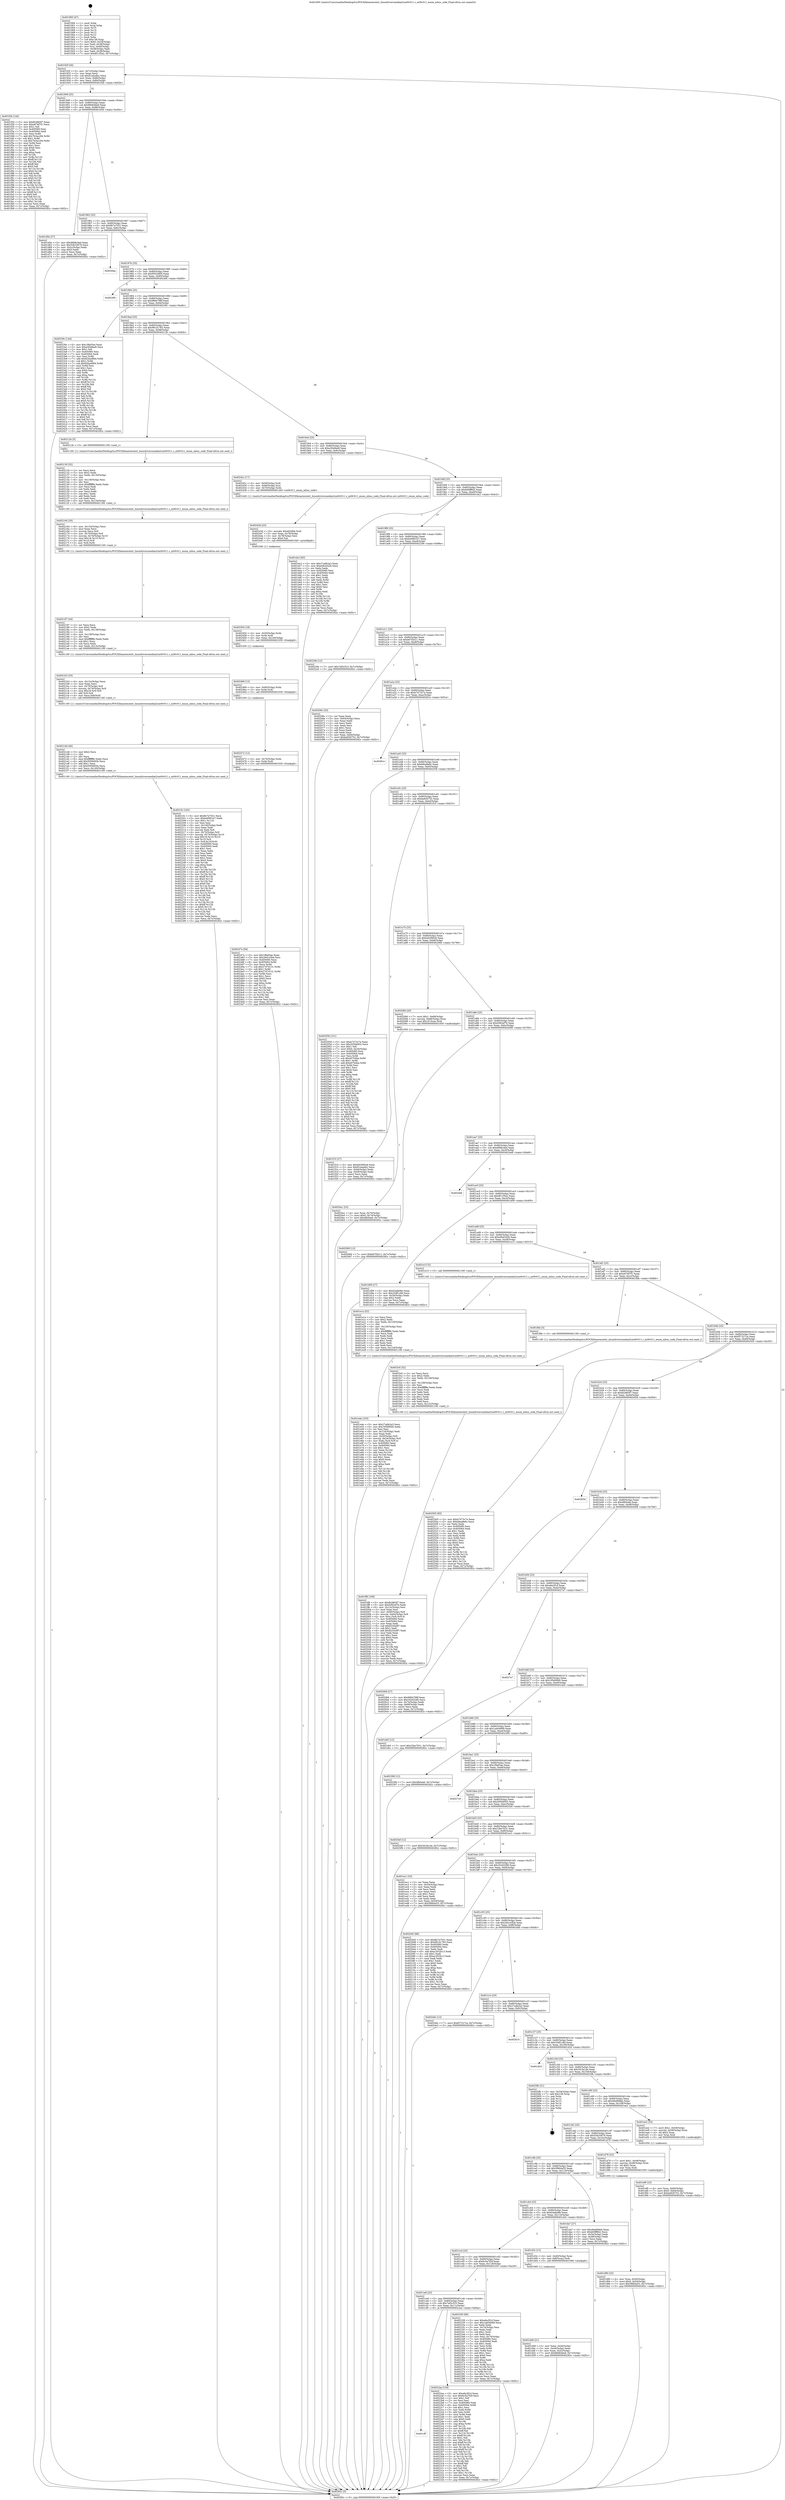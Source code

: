 digraph "0x401900" {
  label = "0x401900 (/mnt/c/Users/mathe/Desktop/tcc/POCII/binaries/extr_linuxdriversmediai2cmt9v011.c_mt9v011_enum_mbus_code_Final-ollvm.out::main(0))"
  labelloc = "t"
  node[shape=record]

  Entry [label="",width=0.3,height=0.3,shape=circle,fillcolor=black,style=filled]
  "0x40192f" [label="{
     0x40192f [26]\l
     | [instrs]\l
     &nbsp;&nbsp;0x40192f \<+3\>: mov -0x7c(%rbp),%eax\l
     &nbsp;&nbsp;0x401932 \<+2\>: mov %eax,%ecx\l
     &nbsp;&nbsp;0x401934 \<+6\>: sub $0x81a4a4b2,%ecx\l
     &nbsp;&nbsp;0x40193a \<+3\>: mov %eax,-0x80(%rbp)\l
     &nbsp;&nbsp;0x40193d \<+6\>: mov %ecx,-0x84(%rbp)\l
     &nbsp;&nbsp;0x401943 \<+6\>: je 0000000000401f2b \<main+0x62b\>\l
  }"]
  "0x401f2b" [label="{
     0x401f2b [144]\l
     | [instrs]\l
     &nbsp;&nbsp;0x401f2b \<+5\>: mov $0xfb2865f7,%eax\l
     &nbsp;&nbsp;0x401f30 \<+5\>: mov $0xe676f7f1,%ecx\l
     &nbsp;&nbsp;0x401f35 \<+2\>: mov $0x1,%dl\l
     &nbsp;&nbsp;0x401f37 \<+7\>: mov 0x405060,%esi\l
     &nbsp;&nbsp;0x401f3e \<+7\>: mov 0x405064,%edi\l
     &nbsp;&nbsp;0x401f45 \<+3\>: mov %esi,%r8d\l
     &nbsp;&nbsp;0x401f48 \<+7\>: add $0x7b3acc94,%r8d\l
     &nbsp;&nbsp;0x401f4f \<+4\>: sub $0x1,%r8d\l
     &nbsp;&nbsp;0x401f53 \<+7\>: sub $0x7b3acc94,%r8d\l
     &nbsp;&nbsp;0x401f5a \<+4\>: imul %r8d,%esi\l
     &nbsp;&nbsp;0x401f5e \<+3\>: and $0x1,%esi\l
     &nbsp;&nbsp;0x401f61 \<+3\>: cmp $0x0,%esi\l
     &nbsp;&nbsp;0x401f64 \<+4\>: sete %r9b\l
     &nbsp;&nbsp;0x401f68 \<+3\>: cmp $0xa,%edi\l
     &nbsp;&nbsp;0x401f6b \<+4\>: setl %r10b\l
     &nbsp;&nbsp;0x401f6f \<+3\>: mov %r9b,%r11b\l
     &nbsp;&nbsp;0x401f72 \<+4\>: xor $0xff,%r11b\l
     &nbsp;&nbsp;0x401f76 \<+3\>: mov %r10b,%bl\l
     &nbsp;&nbsp;0x401f79 \<+3\>: xor $0xff,%bl\l
     &nbsp;&nbsp;0x401f7c \<+3\>: xor $0x0,%dl\l
     &nbsp;&nbsp;0x401f7f \<+3\>: mov %r11b,%r14b\l
     &nbsp;&nbsp;0x401f82 \<+4\>: and $0x0,%r14b\l
     &nbsp;&nbsp;0x401f86 \<+3\>: and %dl,%r9b\l
     &nbsp;&nbsp;0x401f89 \<+3\>: mov %bl,%r15b\l
     &nbsp;&nbsp;0x401f8c \<+4\>: and $0x0,%r15b\l
     &nbsp;&nbsp;0x401f90 \<+3\>: and %dl,%r10b\l
     &nbsp;&nbsp;0x401f93 \<+3\>: or %r9b,%r14b\l
     &nbsp;&nbsp;0x401f96 \<+3\>: or %r10b,%r15b\l
     &nbsp;&nbsp;0x401f99 \<+3\>: xor %r15b,%r14b\l
     &nbsp;&nbsp;0x401f9c \<+3\>: or %bl,%r11b\l
     &nbsp;&nbsp;0x401f9f \<+4\>: xor $0xff,%r11b\l
     &nbsp;&nbsp;0x401fa3 \<+3\>: or $0x0,%dl\l
     &nbsp;&nbsp;0x401fa6 \<+3\>: and %dl,%r11b\l
     &nbsp;&nbsp;0x401fa9 \<+3\>: or %r11b,%r14b\l
     &nbsp;&nbsp;0x401fac \<+4\>: test $0x1,%r14b\l
     &nbsp;&nbsp;0x401fb0 \<+3\>: cmovne %ecx,%eax\l
     &nbsp;&nbsp;0x401fb3 \<+3\>: mov %eax,-0x7c(%rbp)\l
     &nbsp;&nbsp;0x401fb6 \<+5\>: jmp 000000000040282c \<main+0xf2c\>\l
  }"]
  "0x401949" [label="{
     0x401949 [25]\l
     | [instrs]\l
     &nbsp;&nbsp;0x401949 \<+5\>: jmp 000000000040194e \<main+0x4e\>\l
     &nbsp;&nbsp;0x40194e \<+3\>: mov -0x80(%rbp),%eax\l
     &nbsp;&nbsp;0x401951 \<+5\>: sub $0x88464be9,%eax\l
     &nbsp;&nbsp;0x401956 \<+6\>: mov %eax,-0x88(%rbp)\l
     &nbsp;&nbsp;0x40195c \<+6\>: je 0000000000401d5e \<main+0x45e\>\l
  }"]
  Exit [label="",width=0.3,height=0.3,shape=circle,fillcolor=black,style=filled,peripheries=2]
  "0x401d5e" [label="{
     0x401d5e [27]\l
     | [instrs]\l
     &nbsp;&nbsp;0x401d5e \<+5\>: mov $0xd668c4ed,%eax\l
     &nbsp;&nbsp;0x401d63 \<+5\>: mov $0x53b33679,%ecx\l
     &nbsp;&nbsp;0x401d68 \<+3\>: mov -0x2c(%rbp),%edx\l
     &nbsp;&nbsp;0x401d6b \<+3\>: cmp $0x0,%edx\l
     &nbsp;&nbsp;0x401d6e \<+3\>: cmove %ecx,%eax\l
     &nbsp;&nbsp;0x401d71 \<+3\>: mov %eax,-0x7c(%rbp)\l
     &nbsp;&nbsp;0x401d74 \<+5\>: jmp 000000000040282c \<main+0xf2c\>\l
  }"]
  "0x401962" [label="{
     0x401962 [25]\l
     | [instrs]\l
     &nbsp;&nbsp;0x401962 \<+5\>: jmp 0000000000401967 \<main+0x67\>\l
     &nbsp;&nbsp;0x401967 \<+3\>: mov -0x80(%rbp),%eax\l
     &nbsp;&nbsp;0x40196a \<+5\>: sub $0x8b7a7031,%eax\l
     &nbsp;&nbsp;0x40196f \<+6\>: mov %eax,-0x8c(%rbp)\l
     &nbsp;&nbsp;0x401975 \<+6\>: je 00000000004026aa \<main+0xdaa\>\l
  }"]
  "0x40247e" [label="{
     0x40247e [94]\l
     | [instrs]\l
     &nbsp;&nbsp;0x40247e \<+5\>: mov $0x1f8af3ae,%eax\l
     &nbsp;&nbsp;0x402483 \<+5\>: mov $0x2641e5bd,%esi\l
     &nbsp;&nbsp;0x402488 \<+7\>: mov 0x405060,%ecx\l
     &nbsp;&nbsp;0x40248f \<+8\>: mov 0x405064,%r8d\l
     &nbsp;&nbsp;0x402497 \<+3\>: mov %ecx,%r9d\l
     &nbsp;&nbsp;0x40249a \<+7\>: sub $0x27d7d131,%r9d\l
     &nbsp;&nbsp;0x4024a1 \<+4\>: sub $0x1,%r9d\l
     &nbsp;&nbsp;0x4024a5 \<+7\>: add $0x27d7d131,%r9d\l
     &nbsp;&nbsp;0x4024ac \<+4\>: imul %r9d,%ecx\l
     &nbsp;&nbsp;0x4024b0 \<+3\>: and $0x1,%ecx\l
     &nbsp;&nbsp;0x4024b3 \<+3\>: cmp $0x0,%ecx\l
     &nbsp;&nbsp;0x4024b6 \<+4\>: sete %r10b\l
     &nbsp;&nbsp;0x4024ba \<+4\>: cmp $0xa,%r8d\l
     &nbsp;&nbsp;0x4024be \<+4\>: setl %r11b\l
     &nbsp;&nbsp;0x4024c2 \<+3\>: mov %r10b,%bl\l
     &nbsp;&nbsp;0x4024c5 \<+3\>: and %r11b,%bl\l
     &nbsp;&nbsp;0x4024c8 \<+3\>: xor %r11b,%r10b\l
     &nbsp;&nbsp;0x4024cb \<+3\>: or %r10b,%bl\l
     &nbsp;&nbsp;0x4024ce \<+3\>: test $0x1,%bl\l
     &nbsp;&nbsp;0x4024d1 \<+3\>: cmovne %esi,%eax\l
     &nbsp;&nbsp;0x4024d4 \<+3\>: mov %eax,-0x7c(%rbp)\l
     &nbsp;&nbsp;0x4024d7 \<+5\>: jmp 000000000040282c \<main+0xf2c\>\l
  }"]
  "0x4026aa" [label="{
     0x4026aa\l
  }", style=dashed]
  "0x40197b" [label="{
     0x40197b [25]\l
     | [instrs]\l
     &nbsp;&nbsp;0x40197b \<+5\>: jmp 0000000000401980 \<main+0x80\>\l
     &nbsp;&nbsp;0x401980 \<+3\>: mov -0x80(%rbp),%eax\l
     &nbsp;&nbsp;0x401983 \<+5\>: sub $0x95034f05,%eax\l
     &nbsp;&nbsp;0x401988 \<+6\>: mov %eax,-0x90(%rbp)\l
     &nbsp;&nbsp;0x40198e \<+6\>: je 00000000004024f4 \<main+0xbf4\>\l
  }"]
  "0x402472" [label="{
     0x402472 [12]\l
     | [instrs]\l
     &nbsp;&nbsp;0x402472 \<+4\>: mov -0x70(%rbp),%rdx\l
     &nbsp;&nbsp;0x402476 \<+3\>: mov %rdx,%rdi\l
     &nbsp;&nbsp;0x402479 \<+5\>: call 0000000000401030 \<free@plt\>\l
     | [calls]\l
     &nbsp;&nbsp;0x401030 \{1\} (unknown)\l
  }"]
  "0x4024f4" [label="{
     0x4024f4\l
  }", style=dashed]
  "0x401994" [label="{
     0x401994 [25]\l
     | [instrs]\l
     &nbsp;&nbsp;0x401994 \<+5\>: jmp 0000000000401999 \<main+0x99\>\l
     &nbsp;&nbsp;0x401999 \<+3\>: mov -0x80(%rbp),%eax\l
     &nbsp;&nbsp;0x40199c \<+5\>: sub $0x98bb798f,%eax\l
     &nbsp;&nbsp;0x4019a1 \<+6\>: mov %eax,-0x94(%rbp)\l
     &nbsp;&nbsp;0x4019a7 \<+6\>: je 000000000040239c \<main+0xa9c\>\l
  }"]
  "0x402466" [label="{
     0x402466 [12]\l
     | [instrs]\l
     &nbsp;&nbsp;0x402466 \<+4\>: mov -0x60(%rbp),%rdx\l
     &nbsp;&nbsp;0x40246a \<+3\>: mov %rdx,%rdi\l
     &nbsp;&nbsp;0x40246d \<+5\>: call 0000000000401030 \<free@plt\>\l
     | [calls]\l
     &nbsp;&nbsp;0x401030 \{1\} (unknown)\l
  }"]
  "0x40239c" [label="{
     0x40239c [144]\l
     | [instrs]\l
     &nbsp;&nbsp;0x40239c \<+5\>: mov $0x1f8af3ae,%eax\l
     &nbsp;&nbsp;0x4023a1 \<+5\>: mov $0xa30e9ea9,%ecx\l
     &nbsp;&nbsp;0x4023a6 \<+2\>: mov $0x1,%dl\l
     &nbsp;&nbsp;0x4023a8 \<+7\>: mov 0x405060,%esi\l
     &nbsp;&nbsp;0x4023af \<+7\>: mov 0x405064,%edi\l
     &nbsp;&nbsp;0x4023b6 \<+3\>: mov %esi,%r8d\l
     &nbsp;&nbsp;0x4023b9 \<+7\>: add $0x62ba4884,%r8d\l
     &nbsp;&nbsp;0x4023c0 \<+4\>: sub $0x1,%r8d\l
     &nbsp;&nbsp;0x4023c4 \<+7\>: sub $0x62ba4884,%r8d\l
     &nbsp;&nbsp;0x4023cb \<+4\>: imul %r8d,%esi\l
     &nbsp;&nbsp;0x4023cf \<+3\>: and $0x1,%esi\l
     &nbsp;&nbsp;0x4023d2 \<+3\>: cmp $0x0,%esi\l
     &nbsp;&nbsp;0x4023d5 \<+4\>: sete %r9b\l
     &nbsp;&nbsp;0x4023d9 \<+3\>: cmp $0xa,%edi\l
     &nbsp;&nbsp;0x4023dc \<+4\>: setl %r10b\l
     &nbsp;&nbsp;0x4023e0 \<+3\>: mov %r9b,%r11b\l
     &nbsp;&nbsp;0x4023e3 \<+4\>: xor $0xff,%r11b\l
     &nbsp;&nbsp;0x4023e7 \<+3\>: mov %r10b,%bl\l
     &nbsp;&nbsp;0x4023ea \<+3\>: xor $0xff,%bl\l
     &nbsp;&nbsp;0x4023ed \<+3\>: xor $0x0,%dl\l
     &nbsp;&nbsp;0x4023f0 \<+3\>: mov %r11b,%r14b\l
     &nbsp;&nbsp;0x4023f3 \<+4\>: and $0x0,%r14b\l
     &nbsp;&nbsp;0x4023f7 \<+3\>: and %dl,%r9b\l
     &nbsp;&nbsp;0x4023fa \<+3\>: mov %bl,%r15b\l
     &nbsp;&nbsp;0x4023fd \<+4\>: and $0x0,%r15b\l
     &nbsp;&nbsp;0x402401 \<+3\>: and %dl,%r10b\l
     &nbsp;&nbsp;0x402404 \<+3\>: or %r9b,%r14b\l
     &nbsp;&nbsp;0x402407 \<+3\>: or %r10b,%r15b\l
     &nbsp;&nbsp;0x40240a \<+3\>: xor %r15b,%r14b\l
     &nbsp;&nbsp;0x40240d \<+3\>: or %bl,%r11b\l
     &nbsp;&nbsp;0x402410 \<+4\>: xor $0xff,%r11b\l
     &nbsp;&nbsp;0x402414 \<+3\>: or $0x0,%dl\l
     &nbsp;&nbsp;0x402417 \<+3\>: and %dl,%r11b\l
     &nbsp;&nbsp;0x40241a \<+3\>: or %r11b,%r14b\l
     &nbsp;&nbsp;0x40241d \<+4\>: test $0x1,%r14b\l
     &nbsp;&nbsp;0x402421 \<+3\>: cmovne %ecx,%eax\l
     &nbsp;&nbsp;0x402424 \<+3\>: mov %eax,-0x7c(%rbp)\l
     &nbsp;&nbsp;0x402427 \<+5\>: jmp 000000000040282c \<main+0xf2c\>\l
  }"]
  "0x4019ad" [label="{
     0x4019ad [25]\l
     | [instrs]\l
     &nbsp;&nbsp;0x4019ad \<+5\>: jmp 00000000004019b2 \<main+0xb2\>\l
     &nbsp;&nbsp;0x4019b2 \<+3\>: mov -0x80(%rbp),%eax\l
     &nbsp;&nbsp;0x4019b5 \<+5\>: sub $0x991d1783,%eax\l
     &nbsp;&nbsp;0x4019ba \<+6\>: mov %eax,-0x98(%rbp)\l
     &nbsp;&nbsp;0x4019c0 \<+6\>: je 000000000040212b \<main+0x82b\>\l
  }"]
  "0x402454" [label="{
     0x402454 [18]\l
     | [instrs]\l
     &nbsp;&nbsp;0x402454 \<+4\>: mov -0x50(%rbp),%rdx\l
     &nbsp;&nbsp;0x402458 \<+3\>: mov %rdx,%rdi\l
     &nbsp;&nbsp;0x40245b \<+6\>: mov %eax,-0x144(%rbp)\l
     &nbsp;&nbsp;0x402461 \<+5\>: call 0000000000401030 \<free@plt\>\l
     | [calls]\l
     &nbsp;&nbsp;0x401030 \{1\} (unknown)\l
  }"]
  "0x40212b" [label="{
     0x40212b [5]\l
     | [instrs]\l
     &nbsp;&nbsp;0x40212b \<+5\>: call 0000000000401160 \<next_i\>\l
     | [calls]\l
     &nbsp;&nbsp;0x401160 \{1\} (/mnt/c/Users/mathe/Desktop/tcc/POCII/binaries/extr_linuxdriversmediai2cmt9v011.c_mt9v011_enum_mbus_code_Final-ollvm.out::next_i)\l
  }"]
  "0x4019c6" [label="{
     0x4019c6 [25]\l
     | [instrs]\l
     &nbsp;&nbsp;0x4019c6 \<+5\>: jmp 00000000004019cb \<main+0xcb\>\l
     &nbsp;&nbsp;0x4019cb \<+3\>: mov -0x80(%rbp),%eax\l
     &nbsp;&nbsp;0x4019ce \<+5\>: sub $0xa30e9ea9,%eax\l
     &nbsp;&nbsp;0x4019d3 \<+6\>: mov %eax,-0x9c(%rbp)\l
     &nbsp;&nbsp;0x4019d9 \<+6\>: je 000000000040242c \<main+0xb2c\>\l
  }"]
  "0x40243d" [label="{
     0x40243d [23]\l
     | [instrs]\l
     &nbsp;&nbsp;0x40243d \<+10\>: movabs $0x4030b6,%rdi\l
     &nbsp;&nbsp;0x402447 \<+3\>: mov %eax,-0x78(%rbp)\l
     &nbsp;&nbsp;0x40244a \<+3\>: mov -0x78(%rbp),%esi\l
     &nbsp;&nbsp;0x40244d \<+2\>: mov $0x0,%al\l
     &nbsp;&nbsp;0x40244f \<+5\>: call 0000000000401040 \<printf@plt\>\l
     | [calls]\l
     &nbsp;&nbsp;0x401040 \{1\} (unknown)\l
  }"]
  "0x40242c" [label="{
     0x40242c [17]\l
     | [instrs]\l
     &nbsp;&nbsp;0x40242c \<+4\>: mov -0x50(%rbp),%rdi\l
     &nbsp;&nbsp;0x402430 \<+4\>: mov -0x60(%rbp),%rsi\l
     &nbsp;&nbsp;0x402434 \<+4\>: mov -0x70(%rbp),%rdx\l
     &nbsp;&nbsp;0x402438 \<+5\>: call 0000000000401440 \<mt9v011_enum_mbus_code\>\l
     | [calls]\l
     &nbsp;&nbsp;0x401440 \{1\} (/mnt/c/Users/mathe/Desktop/tcc/POCII/binaries/extr_linuxdriversmediai2cmt9v011.c_mt9v011_enum_mbus_code_Final-ollvm.out::mt9v011_enum_mbus_code)\l
  }"]
  "0x4019df" [label="{
     0x4019df [25]\l
     | [instrs]\l
     &nbsp;&nbsp;0x4019df \<+5\>: jmp 00000000004019e4 \<main+0xe4\>\l
     &nbsp;&nbsp;0x4019e4 \<+3\>: mov -0x80(%rbp),%eax\l
     &nbsp;&nbsp;0x4019e7 \<+5\>: sub $0xb00ff842,%eax\l
     &nbsp;&nbsp;0x4019ec \<+6\>: mov %eax,-0xa0(%rbp)\l
     &nbsp;&nbsp;0x4019f2 \<+6\>: je 0000000000401dc2 \<main+0x4c2\>\l
  }"]
  "0x401cff" [label="{
     0x401cff\l
  }", style=dashed]
  "0x401dc2" [label="{
     0x401dc2 [83]\l
     | [instrs]\l
     &nbsp;&nbsp;0x401dc2 \<+5\>: mov $0x27adb2a3,%eax\l
     &nbsp;&nbsp;0x401dc7 \<+5\>: mov $0xe0b43426,%ecx\l
     &nbsp;&nbsp;0x401dcc \<+2\>: xor %edx,%edx\l
     &nbsp;&nbsp;0x401dce \<+7\>: mov 0x405060,%esi\l
     &nbsp;&nbsp;0x401dd5 \<+7\>: mov 0x405064,%edi\l
     &nbsp;&nbsp;0x401ddc \<+3\>: sub $0x1,%edx\l
     &nbsp;&nbsp;0x401ddf \<+3\>: mov %esi,%r8d\l
     &nbsp;&nbsp;0x401de2 \<+3\>: add %edx,%r8d\l
     &nbsp;&nbsp;0x401de5 \<+4\>: imul %r8d,%esi\l
     &nbsp;&nbsp;0x401de9 \<+3\>: and $0x1,%esi\l
     &nbsp;&nbsp;0x401dec \<+3\>: cmp $0x0,%esi\l
     &nbsp;&nbsp;0x401def \<+4\>: sete %r9b\l
     &nbsp;&nbsp;0x401df3 \<+3\>: cmp $0xa,%edi\l
     &nbsp;&nbsp;0x401df6 \<+4\>: setl %r10b\l
     &nbsp;&nbsp;0x401dfa \<+3\>: mov %r9b,%r11b\l
     &nbsp;&nbsp;0x401dfd \<+3\>: and %r10b,%r11b\l
     &nbsp;&nbsp;0x401e00 \<+3\>: xor %r10b,%r9b\l
     &nbsp;&nbsp;0x401e03 \<+3\>: or %r9b,%r11b\l
     &nbsp;&nbsp;0x401e06 \<+4\>: test $0x1,%r11b\l
     &nbsp;&nbsp;0x401e0a \<+3\>: cmovne %ecx,%eax\l
     &nbsp;&nbsp;0x401e0d \<+3\>: mov %eax,-0x7c(%rbp)\l
     &nbsp;&nbsp;0x401e10 \<+5\>: jmp 000000000040282c \<main+0xf2c\>\l
  }"]
  "0x4019f8" [label="{
     0x4019f8 [25]\l
     | [instrs]\l
     &nbsp;&nbsp;0x4019f8 \<+5\>: jmp 00000000004019fd \<main+0xfd\>\l
     &nbsp;&nbsp;0x4019fd \<+3\>: mov -0x80(%rbp),%eax\l
     &nbsp;&nbsp;0x401a00 \<+5\>: sub $0xb40801b7,%eax\l
     &nbsp;&nbsp;0x401a05 \<+6\>: mov %eax,-0xa4(%rbp)\l
     &nbsp;&nbsp;0x401a0b \<+6\>: je 000000000040229e \<main+0x99e\>\l
  }"]
  "0x4022aa" [label="{
     0x4022aa [134]\l
     | [instrs]\l
     &nbsp;&nbsp;0x4022aa \<+5\>: mov $0xa6a3f1d,%eax\l
     &nbsp;&nbsp;0x4022af \<+5\>: mov $0x6c5a792f,%ecx\l
     &nbsp;&nbsp;0x4022b4 \<+2\>: mov $0x1,%dl\l
     &nbsp;&nbsp;0x4022b6 \<+2\>: xor %esi,%esi\l
     &nbsp;&nbsp;0x4022b8 \<+7\>: mov 0x405060,%edi\l
     &nbsp;&nbsp;0x4022bf \<+8\>: mov 0x405064,%r8d\l
     &nbsp;&nbsp;0x4022c7 \<+3\>: sub $0x1,%esi\l
     &nbsp;&nbsp;0x4022ca \<+3\>: mov %edi,%r9d\l
     &nbsp;&nbsp;0x4022cd \<+3\>: add %esi,%r9d\l
     &nbsp;&nbsp;0x4022d0 \<+4\>: imul %r9d,%edi\l
     &nbsp;&nbsp;0x4022d4 \<+3\>: and $0x1,%edi\l
     &nbsp;&nbsp;0x4022d7 \<+3\>: cmp $0x0,%edi\l
     &nbsp;&nbsp;0x4022da \<+4\>: sete %r10b\l
     &nbsp;&nbsp;0x4022de \<+4\>: cmp $0xa,%r8d\l
     &nbsp;&nbsp;0x4022e2 \<+4\>: setl %r11b\l
     &nbsp;&nbsp;0x4022e6 \<+3\>: mov %r10b,%bl\l
     &nbsp;&nbsp;0x4022e9 \<+3\>: xor $0xff,%bl\l
     &nbsp;&nbsp;0x4022ec \<+3\>: mov %r11b,%r14b\l
     &nbsp;&nbsp;0x4022ef \<+4\>: xor $0xff,%r14b\l
     &nbsp;&nbsp;0x4022f3 \<+3\>: xor $0x1,%dl\l
     &nbsp;&nbsp;0x4022f6 \<+3\>: mov %bl,%r15b\l
     &nbsp;&nbsp;0x4022f9 \<+4\>: and $0xff,%r15b\l
     &nbsp;&nbsp;0x4022fd \<+3\>: and %dl,%r10b\l
     &nbsp;&nbsp;0x402300 \<+3\>: mov %r14b,%r12b\l
     &nbsp;&nbsp;0x402303 \<+4\>: and $0xff,%r12b\l
     &nbsp;&nbsp;0x402307 \<+3\>: and %dl,%r11b\l
     &nbsp;&nbsp;0x40230a \<+3\>: or %r10b,%r15b\l
     &nbsp;&nbsp;0x40230d \<+3\>: or %r11b,%r12b\l
     &nbsp;&nbsp;0x402310 \<+3\>: xor %r12b,%r15b\l
     &nbsp;&nbsp;0x402313 \<+3\>: or %r14b,%bl\l
     &nbsp;&nbsp;0x402316 \<+3\>: xor $0xff,%bl\l
     &nbsp;&nbsp;0x402319 \<+3\>: or $0x1,%dl\l
     &nbsp;&nbsp;0x40231c \<+2\>: and %dl,%bl\l
     &nbsp;&nbsp;0x40231e \<+3\>: or %bl,%r15b\l
     &nbsp;&nbsp;0x402321 \<+4\>: test $0x1,%r15b\l
     &nbsp;&nbsp;0x402325 \<+3\>: cmovne %ecx,%eax\l
     &nbsp;&nbsp;0x402328 \<+3\>: mov %eax,-0x7c(%rbp)\l
     &nbsp;&nbsp;0x40232b \<+5\>: jmp 000000000040282c \<main+0xf2c\>\l
  }"]
  "0x40229e" [label="{
     0x40229e [12]\l
     | [instrs]\l
     &nbsp;&nbsp;0x40229e \<+7\>: movl $0x7af3c523,-0x7c(%rbp)\l
     &nbsp;&nbsp;0x4022a5 \<+5\>: jmp 000000000040282c \<main+0xf2c\>\l
  }"]
  "0x401a11" [label="{
     0x401a11 [25]\l
     | [instrs]\l
     &nbsp;&nbsp;0x401a11 \<+5\>: jmp 0000000000401a16 \<main+0x116\>\l
     &nbsp;&nbsp;0x401a16 \<+3\>: mov -0x80(%rbp),%eax\l
     &nbsp;&nbsp;0x401a19 \<+5\>: sub $0xb67f2b11,%eax\l
     &nbsp;&nbsp;0x401a1e \<+6\>: mov %eax,-0xa8(%rbp)\l
     &nbsp;&nbsp;0x401a24 \<+6\>: je 000000000040206c \<main+0x76c\>\l
  }"]
  "0x401ce6" [label="{
     0x401ce6 [25]\l
     | [instrs]\l
     &nbsp;&nbsp;0x401ce6 \<+5\>: jmp 0000000000401ceb \<main+0x3eb\>\l
     &nbsp;&nbsp;0x401ceb \<+3\>: mov -0x80(%rbp),%eax\l
     &nbsp;&nbsp;0x401cee \<+5\>: sub $0x7af3c523,%eax\l
     &nbsp;&nbsp;0x401cf3 \<+6\>: mov %eax,-0x11c(%rbp)\l
     &nbsp;&nbsp;0x401cf9 \<+6\>: je 00000000004022aa \<main+0x9aa\>\l
  }"]
  "0x40206c" [label="{
     0x40206c [33]\l
     | [instrs]\l
     &nbsp;&nbsp;0x40206c \<+2\>: xor %eax,%eax\l
     &nbsp;&nbsp;0x40206e \<+3\>: mov -0x64(%rbp),%ecx\l
     &nbsp;&nbsp;0x402071 \<+2\>: mov %eax,%edx\l
     &nbsp;&nbsp;0x402073 \<+2\>: sub %ecx,%edx\l
     &nbsp;&nbsp;0x402075 \<+2\>: mov %eax,%ecx\l
     &nbsp;&nbsp;0x402077 \<+3\>: sub $0x1,%ecx\l
     &nbsp;&nbsp;0x40207a \<+2\>: add %ecx,%edx\l
     &nbsp;&nbsp;0x40207c \<+2\>: sub %edx,%eax\l
     &nbsp;&nbsp;0x40207e \<+3\>: mov %eax,-0x64(%rbp)\l
     &nbsp;&nbsp;0x402081 \<+7\>: movl $0xba926752,-0x7c(%rbp)\l
     &nbsp;&nbsp;0x402088 \<+5\>: jmp 000000000040282c \<main+0xf2c\>\l
  }"]
  "0x401a2a" [label="{
     0x401a2a [25]\l
     | [instrs]\l
     &nbsp;&nbsp;0x401a2a \<+5\>: jmp 0000000000401a2f \<main+0x12f\>\l
     &nbsp;&nbsp;0x401a2f \<+3\>: mov -0x80(%rbp),%eax\l
     &nbsp;&nbsp;0x401a32 \<+5\>: sub $0xb7473c7e,%eax\l
     &nbsp;&nbsp;0x401a37 \<+6\>: mov %eax,-0xac(%rbp)\l
     &nbsp;&nbsp;0x401a3d \<+6\>: je 000000000040281e \<main+0xf1e\>\l
  }"]
  "0x402330" [label="{
     0x402330 [96]\l
     | [instrs]\l
     &nbsp;&nbsp;0x402330 \<+5\>: mov $0xa6a3f1d,%eax\l
     &nbsp;&nbsp;0x402335 \<+5\>: mov $0x1ab04669,%ecx\l
     &nbsp;&nbsp;0x40233a \<+2\>: xor %edx,%edx\l
     &nbsp;&nbsp;0x40233c \<+3\>: mov -0x74(%rbp),%esi\l
     &nbsp;&nbsp;0x40233f \<+2\>: mov %edx,%edi\l
     &nbsp;&nbsp;0x402341 \<+3\>: sub $0x1,%edi\l
     &nbsp;&nbsp;0x402344 \<+2\>: sub %edi,%esi\l
     &nbsp;&nbsp;0x402346 \<+3\>: mov %esi,-0x74(%rbp)\l
     &nbsp;&nbsp;0x402349 \<+7\>: mov 0x405060,%esi\l
     &nbsp;&nbsp;0x402350 \<+7\>: mov 0x405064,%edi\l
     &nbsp;&nbsp;0x402357 \<+3\>: sub $0x1,%edx\l
     &nbsp;&nbsp;0x40235a \<+3\>: mov %esi,%r8d\l
     &nbsp;&nbsp;0x40235d \<+3\>: add %edx,%r8d\l
     &nbsp;&nbsp;0x402360 \<+4\>: imul %r8d,%esi\l
     &nbsp;&nbsp;0x402364 \<+3\>: and $0x1,%esi\l
     &nbsp;&nbsp;0x402367 \<+3\>: cmp $0x0,%esi\l
     &nbsp;&nbsp;0x40236a \<+4\>: sete %r9b\l
     &nbsp;&nbsp;0x40236e \<+3\>: cmp $0xa,%edi\l
     &nbsp;&nbsp;0x402371 \<+4\>: setl %r10b\l
     &nbsp;&nbsp;0x402375 \<+3\>: mov %r9b,%r11b\l
     &nbsp;&nbsp;0x402378 \<+3\>: and %r10b,%r11b\l
     &nbsp;&nbsp;0x40237b \<+3\>: xor %r10b,%r9b\l
     &nbsp;&nbsp;0x40237e \<+3\>: or %r9b,%r11b\l
     &nbsp;&nbsp;0x402381 \<+4\>: test $0x1,%r11b\l
     &nbsp;&nbsp;0x402385 \<+3\>: cmovne %ecx,%eax\l
     &nbsp;&nbsp;0x402388 \<+3\>: mov %eax,-0x7c(%rbp)\l
     &nbsp;&nbsp;0x40238b \<+5\>: jmp 000000000040282c \<main+0xf2c\>\l
  }"]
  "0x40281e" [label="{
     0x40281e\l
  }", style=dashed]
  "0x401a43" [label="{
     0x401a43 [25]\l
     | [instrs]\l
     &nbsp;&nbsp;0x401a43 \<+5\>: jmp 0000000000401a48 \<main+0x148\>\l
     &nbsp;&nbsp;0x401a48 \<+3\>: mov -0x80(%rbp),%eax\l
     &nbsp;&nbsp;0x401a4b \<+5\>: sub $0xb9ea8e6c,%eax\l
     &nbsp;&nbsp;0x401a50 \<+6\>: mov %eax,-0xb0(%rbp)\l
     &nbsp;&nbsp;0x401a56 \<+6\>: je 0000000000402558 \<main+0xc58\>\l
  }"]
  "0x4021fc" [label="{
     0x4021fc [162]\l
     | [instrs]\l
     &nbsp;&nbsp;0x4021fc \<+5\>: mov $0x8b7a7031,%ecx\l
     &nbsp;&nbsp;0x402201 \<+5\>: mov $0xb40801b7,%edx\l
     &nbsp;&nbsp;0x402206 \<+3\>: mov $0x1,%r11b\l
     &nbsp;&nbsp;0x402209 \<+2\>: xor %esi,%esi\l
     &nbsp;&nbsp;0x40220b \<+6\>: mov -0x140(%rbp),%edi\l
     &nbsp;&nbsp;0x402211 \<+3\>: imul %eax,%edi\l
     &nbsp;&nbsp;0x402214 \<+3\>: movslq %edi,%r8\l
     &nbsp;&nbsp;0x402217 \<+4\>: mov -0x70(%rbp),%r9\l
     &nbsp;&nbsp;0x40221b \<+4\>: movslq -0x74(%rbp),%r10\l
     &nbsp;&nbsp;0x40221f \<+4\>: imul $0x18,%r10,%r10\l
     &nbsp;&nbsp;0x402223 \<+3\>: add %r10,%r9\l
     &nbsp;&nbsp;0x402226 \<+4\>: mov %r8,0x10(%r9)\l
     &nbsp;&nbsp;0x40222a \<+7\>: mov 0x405060,%eax\l
     &nbsp;&nbsp;0x402231 \<+7\>: mov 0x405064,%edi\l
     &nbsp;&nbsp;0x402238 \<+3\>: sub $0x1,%esi\l
     &nbsp;&nbsp;0x40223b \<+2\>: mov %eax,%ebx\l
     &nbsp;&nbsp;0x40223d \<+2\>: add %esi,%ebx\l
     &nbsp;&nbsp;0x40223f \<+3\>: imul %ebx,%eax\l
     &nbsp;&nbsp;0x402242 \<+3\>: and $0x1,%eax\l
     &nbsp;&nbsp;0x402245 \<+3\>: cmp $0x0,%eax\l
     &nbsp;&nbsp;0x402248 \<+4\>: sete %r14b\l
     &nbsp;&nbsp;0x40224c \<+3\>: cmp $0xa,%edi\l
     &nbsp;&nbsp;0x40224f \<+4\>: setl %r15b\l
     &nbsp;&nbsp;0x402253 \<+3\>: mov %r14b,%r12b\l
     &nbsp;&nbsp;0x402256 \<+4\>: xor $0xff,%r12b\l
     &nbsp;&nbsp;0x40225a \<+3\>: mov %r15b,%r13b\l
     &nbsp;&nbsp;0x40225d \<+4\>: xor $0xff,%r13b\l
     &nbsp;&nbsp;0x402261 \<+4\>: xor $0x0,%r11b\l
     &nbsp;&nbsp;0x402265 \<+3\>: mov %r12b,%al\l
     &nbsp;&nbsp;0x402268 \<+2\>: and $0x0,%al\l
     &nbsp;&nbsp;0x40226a \<+3\>: and %r11b,%r14b\l
     &nbsp;&nbsp;0x40226d \<+3\>: mov %r13b,%sil\l
     &nbsp;&nbsp;0x402270 \<+4\>: and $0x0,%sil\l
     &nbsp;&nbsp;0x402274 \<+3\>: and %r11b,%r15b\l
     &nbsp;&nbsp;0x402277 \<+3\>: or %r14b,%al\l
     &nbsp;&nbsp;0x40227a \<+3\>: or %r15b,%sil\l
     &nbsp;&nbsp;0x40227d \<+3\>: xor %sil,%al\l
     &nbsp;&nbsp;0x402280 \<+3\>: or %r13b,%r12b\l
     &nbsp;&nbsp;0x402283 \<+4\>: xor $0xff,%r12b\l
     &nbsp;&nbsp;0x402287 \<+4\>: or $0x0,%r11b\l
     &nbsp;&nbsp;0x40228b \<+3\>: and %r11b,%r12b\l
     &nbsp;&nbsp;0x40228e \<+3\>: or %r12b,%al\l
     &nbsp;&nbsp;0x402291 \<+2\>: test $0x1,%al\l
     &nbsp;&nbsp;0x402293 \<+3\>: cmovne %edx,%ecx\l
     &nbsp;&nbsp;0x402296 \<+3\>: mov %ecx,-0x7c(%rbp)\l
     &nbsp;&nbsp;0x402299 \<+5\>: jmp 000000000040282c \<main+0xf2c\>\l
  }"]
  "0x402558" [label="{
     0x402558 [151]\l
     | [instrs]\l
     &nbsp;&nbsp;0x402558 \<+5\>: mov $0xb7473c7e,%eax\l
     &nbsp;&nbsp;0x40255d \<+5\>: mov $0x2050d002,%ecx\l
     &nbsp;&nbsp;0x402562 \<+2\>: mov $0x1,%dl\l
     &nbsp;&nbsp;0x402564 \<+7\>: movl $0x0,-0x34(%rbp)\l
     &nbsp;&nbsp;0x40256b \<+7\>: mov 0x405060,%esi\l
     &nbsp;&nbsp;0x402572 \<+7\>: mov 0x405064,%edi\l
     &nbsp;&nbsp;0x402579 \<+3\>: mov %esi,%r8d\l
     &nbsp;&nbsp;0x40257c \<+7\>: sub $0xe07b4ba,%r8d\l
     &nbsp;&nbsp;0x402583 \<+4\>: sub $0x1,%r8d\l
     &nbsp;&nbsp;0x402587 \<+7\>: add $0xe07b4ba,%r8d\l
     &nbsp;&nbsp;0x40258e \<+4\>: imul %r8d,%esi\l
     &nbsp;&nbsp;0x402592 \<+3\>: and $0x1,%esi\l
     &nbsp;&nbsp;0x402595 \<+3\>: cmp $0x0,%esi\l
     &nbsp;&nbsp;0x402598 \<+4\>: sete %r9b\l
     &nbsp;&nbsp;0x40259c \<+3\>: cmp $0xa,%edi\l
     &nbsp;&nbsp;0x40259f \<+4\>: setl %r10b\l
     &nbsp;&nbsp;0x4025a3 \<+3\>: mov %r9b,%r11b\l
     &nbsp;&nbsp;0x4025a6 \<+4\>: xor $0xff,%r11b\l
     &nbsp;&nbsp;0x4025aa \<+3\>: mov %r10b,%bl\l
     &nbsp;&nbsp;0x4025ad \<+3\>: xor $0xff,%bl\l
     &nbsp;&nbsp;0x4025b0 \<+3\>: xor $0x0,%dl\l
     &nbsp;&nbsp;0x4025b3 \<+3\>: mov %r11b,%r14b\l
     &nbsp;&nbsp;0x4025b6 \<+4\>: and $0x0,%r14b\l
     &nbsp;&nbsp;0x4025ba \<+3\>: and %dl,%r9b\l
     &nbsp;&nbsp;0x4025bd \<+3\>: mov %bl,%r15b\l
     &nbsp;&nbsp;0x4025c0 \<+4\>: and $0x0,%r15b\l
     &nbsp;&nbsp;0x4025c4 \<+3\>: and %dl,%r10b\l
     &nbsp;&nbsp;0x4025c7 \<+3\>: or %r9b,%r14b\l
     &nbsp;&nbsp;0x4025ca \<+3\>: or %r10b,%r15b\l
     &nbsp;&nbsp;0x4025cd \<+3\>: xor %r15b,%r14b\l
     &nbsp;&nbsp;0x4025d0 \<+3\>: or %bl,%r11b\l
     &nbsp;&nbsp;0x4025d3 \<+4\>: xor $0xff,%r11b\l
     &nbsp;&nbsp;0x4025d7 \<+3\>: or $0x0,%dl\l
     &nbsp;&nbsp;0x4025da \<+3\>: and %dl,%r11b\l
     &nbsp;&nbsp;0x4025dd \<+3\>: or %r11b,%r14b\l
     &nbsp;&nbsp;0x4025e0 \<+4\>: test $0x1,%r14b\l
     &nbsp;&nbsp;0x4025e4 \<+3\>: cmovne %ecx,%eax\l
     &nbsp;&nbsp;0x4025e7 \<+3\>: mov %eax,-0x7c(%rbp)\l
     &nbsp;&nbsp;0x4025ea \<+5\>: jmp 000000000040282c \<main+0xf2c\>\l
  }"]
  "0x401a5c" [label="{
     0x401a5c [25]\l
     | [instrs]\l
     &nbsp;&nbsp;0x401a5c \<+5\>: jmp 0000000000401a61 \<main+0x161\>\l
     &nbsp;&nbsp;0x401a61 \<+3\>: mov -0x80(%rbp),%eax\l
     &nbsp;&nbsp;0x401a64 \<+5\>: sub $0xba926752,%eax\l
     &nbsp;&nbsp;0x401a69 \<+6\>: mov %eax,-0xb4(%rbp)\l
     &nbsp;&nbsp;0x401a6f \<+6\>: je 0000000000401f10 \<main+0x610\>\l
  }"]
  "0x4021d4" [label="{
     0x4021d4 [40]\l
     | [instrs]\l
     &nbsp;&nbsp;0x4021d4 \<+5\>: mov $0x2,%ecx\l
     &nbsp;&nbsp;0x4021d9 \<+1\>: cltd\l
     &nbsp;&nbsp;0x4021da \<+2\>: idiv %ecx\l
     &nbsp;&nbsp;0x4021dc \<+6\>: imul $0xfffffffe,%edx,%ecx\l
     &nbsp;&nbsp;0x4021e2 \<+6\>: add $0x5059493b,%ecx\l
     &nbsp;&nbsp;0x4021e8 \<+3\>: add $0x1,%ecx\l
     &nbsp;&nbsp;0x4021eb \<+6\>: sub $0x5059493b,%ecx\l
     &nbsp;&nbsp;0x4021f1 \<+6\>: mov %ecx,-0x140(%rbp)\l
     &nbsp;&nbsp;0x4021f7 \<+5\>: call 0000000000401160 \<next_i\>\l
     | [calls]\l
     &nbsp;&nbsp;0x401160 \{1\} (/mnt/c/Users/mathe/Desktop/tcc/POCII/binaries/extr_linuxdriversmediai2cmt9v011.c_mt9v011_enum_mbus_code_Final-ollvm.out::next_i)\l
  }"]
  "0x401f10" [label="{
     0x401f10 [27]\l
     | [instrs]\l
     &nbsp;&nbsp;0x401f10 \<+5\>: mov $0xbd2080c8,%eax\l
     &nbsp;&nbsp;0x401f15 \<+5\>: mov $0x81a4a4b2,%ecx\l
     &nbsp;&nbsp;0x401f1a \<+3\>: mov -0x64(%rbp),%edx\l
     &nbsp;&nbsp;0x401f1d \<+3\>: cmp -0x58(%rbp),%edx\l
     &nbsp;&nbsp;0x401f20 \<+3\>: cmovl %ecx,%eax\l
     &nbsp;&nbsp;0x401f23 \<+3\>: mov %eax,-0x7c(%rbp)\l
     &nbsp;&nbsp;0x401f26 \<+5\>: jmp 000000000040282c \<main+0xf2c\>\l
  }"]
  "0x401a75" [label="{
     0x401a75 [25]\l
     | [instrs]\l
     &nbsp;&nbsp;0x401a75 \<+5\>: jmp 0000000000401a7a \<main+0x17a\>\l
     &nbsp;&nbsp;0x401a7a \<+3\>: mov -0x80(%rbp),%eax\l
     &nbsp;&nbsp;0x401a7d \<+5\>: sub $0xbd2080c8,%eax\l
     &nbsp;&nbsp;0x401a82 \<+6\>: mov %eax,-0xb8(%rbp)\l
     &nbsp;&nbsp;0x401a88 \<+6\>: je 000000000040208d \<main+0x78d\>\l
  }"]
  "0x4021b3" [label="{
     0x4021b3 [33]\l
     | [instrs]\l
     &nbsp;&nbsp;0x4021b3 \<+6\>: mov -0x13c(%rbp),%ecx\l
     &nbsp;&nbsp;0x4021b9 \<+3\>: imul %eax,%ecx\l
     &nbsp;&nbsp;0x4021bc \<+4\>: mov -0x70(%rbp),%r8\l
     &nbsp;&nbsp;0x4021c0 \<+4\>: movslq -0x74(%rbp),%r9\l
     &nbsp;&nbsp;0x4021c4 \<+4\>: imul $0x18,%r9,%r9\l
     &nbsp;&nbsp;0x4021c8 \<+3\>: add %r9,%r8\l
     &nbsp;&nbsp;0x4021cb \<+4\>: mov %ecx,0x8(%r8)\l
     &nbsp;&nbsp;0x4021cf \<+5\>: call 0000000000401160 \<next_i\>\l
     | [calls]\l
     &nbsp;&nbsp;0x401160 \{1\} (/mnt/c/Users/mathe/Desktop/tcc/POCII/binaries/extr_linuxdriversmediai2cmt9v011.c_mt9v011_enum_mbus_code_Final-ollvm.out::next_i)\l
  }"]
  "0x40208d" [label="{
     0x40208d [20]\l
     | [instrs]\l
     &nbsp;&nbsp;0x40208d \<+7\>: movl $0x1,-0x68(%rbp)\l
     &nbsp;&nbsp;0x402094 \<+4\>: movslq -0x68(%rbp),%rax\l
     &nbsp;&nbsp;0x402098 \<+4\>: imul $0x18,%rax,%rdi\l
     &nbsp;&nbsp;0x40209c \<+5\>: call 0000000000401050 \<malloc@plt\>\l
     | [calls]\l
     &nbsp;&nbsp;0x401050 \{1\} (unknown)\l
  }"]
  "0x401a8e" [label="{
     0x401a8e [25]\l
     | [instrs]\l
     &nbsp;&nbsp;0x401a8e \<+5\>: jmp 0000000000401a93 \<main+0x193\>\l
     &nbsp;&nbsp;0x401a93 \<+3\>: mov -0x80(%rbp),%eax\l
     &nbsp;&nbsp;0x401a96 \<+5\>: sub $0xd382ef7b,%eax\l
     &nbsp;&nbsp;0x401a9b \<+6\>: mov %eax,-0xbc(%rbp)\l
     &nbsp;&nbsp;0x401aa1 \<+6\>: je 0000000000402060 \<main+0x760\>\l
  }"]
  "0x402187" [label="{
     0x402187 [44]\l
     | [instrs]\l
     &nbsp;&nbsp;0x402187 \<+2\>: xor %ecx,%ecx\l
     &nbsp;&nbsp;0x402189 \<+5\>: mov $0x2,%edx\l
     &nbsp;&nbsp;0x40218e \<+6\>: mov %edx,-0x138(%rbp)\l
     &nbsp;&nbsp;0x402194 \<+1\>: cltd\l
     &nbsp;&nbsp;0x402195 \<+6\>: mov -0x138(%rbp),%esi\l
     &nbsp;&nbsp;0x40219b \<+2\>: idiv %esi\l
     &nbsp;&nbsp;0x40219d \<+6\>: imul $0xfffffffe,%edx,%edx\l
     &nbsp;&nbsp;0x4021a3 \<+3\>: sub $0x1,%ecx\l
     &nbsp;&nbsp;0x4021a6 \<+2\>: sub %ecx,%edx\l
     &nbsp;&nbsp;0x4021a8 \<+6\>: mov %edx,-0x13c(%rbp)\l
     &nbsp;&nbsp;0x4021ae \<+5\>: call 0000000000401160 \<next_i\>\l
     | [calls]\l
     &nbsp;&nbsp;0x401160 \{1\} (/mnt/c/Users/mathe/Desktop/tcc/POCII/binaries/extr_linuxdriversmediai2cmt9v011.c_mt9v011_enum_mbus_code_Final-ollvm.out::next_i)\l
  }"]
  "0x402060" [label="{
     0x402060 [12]\l
     | [instrs]\l
     &nbsp;&nbsp;0x402060 \<+7\>: movl $0xb67f2b11,-0x7c(%rbp)\l
     &nbsp;&nbsp;0x402067 \<+5\>: jmp 000000000040282c \<main+0xf2c\>\l
  }"]
  "0x401aa7" [label="{
     0x401aa7 [25]\l
     | [instrs]\l
     &nbsp;&nbsp;0x401aa7 \<+5\>: jmp 0000000000401aac \<main+0x1ac\>\l
     &nbsp;&nbsp;0x401aac \<+3\>: mov -0x80(%rbp),%eax\l
     &nbsp;&nbsp;0x401aaf \<+5\>: sub $0xd668c4ed,%eax\l
     &nbsp;&nbsp;0x401ab4 \<+6\>: mov %eax,-0xc0(%rbp)\l
     &nbsp;&nbsp;0x401aba \<+6\>: je 00000000004024e8 \<main+0xbe8\>\l
  }"]
  "0x402164" [label="{
     0x402164 [35]\l
     | [instrs]\l
     &nbsp;&nbsp;0x402164 \<+6\>: mov -0x134(%rbp),%ecx\l
     &nbsp;&nbsp;0x40216a \<+3\>: imul %eax,%ecx\l
     &nbsp;&nbsp;0x40216d \<+3\>: movslq %ecx,%r8\l
     &nbsp;&nbsp;0x402170 \<+4\>: mov -0x70(%rbp),%r9\l
     &nbsp;&nbsp;0x402174 \<+4\>: movslq -0x74(%rbp),%r10\l
     &nbsp;&nbsp;0x402178 \<+4\>: imul $0x18,%r10,%r10\l
     &nbsp;&nbsp;0x40217c \<+3\>: add %r10,%r9\l
     &nbsp;&nbsp;0x40217f \<+3\>: mov %r8,(%r9)\l
     &nbsp;&nbsp;0x402182 \<+5\>: call 0000000000401160 \<next_i\>\l
     | [calls]\l
     &nbsp;&nbsp;0x401160 \{1\} (/mnt/c/Users/mathe/Desktop/tcc/POCII/binaries/extr_linuxdriversmediai2cmt9v011.c_mt9v011_enum_mbus_code_Final-ollvm.out::next_i)\l
  }"]
  "0x4024e8" [label="{
     0x4024e8\l
  }", style=dashed]
  "0x401ac0" [label="{
     0x401ac0 [25]\l
     | [instrs]\l
     &nbsp;&nbsp;0x401ac0 \<+5\>: jmp 0000000000401ac5 \<main+0x1c5\>\l
     &nbsp;&nbsp;0x401ac5 \<+3\>: mov -0x80(%rbp),%eax\l
     &nbsp;&nbsp;0x401ac8 \<+5\>: sub $0xdf11f5a2,%eax\l
     &nbsp;&nbsp;0x401acd \<+6\>: mov %eax,-0xc4(%rbp)\l
     &nbsp;&nbsp;0x401ad3 \<+6\>: je 0000000000401d09 \<main+0x409\>\l
  }"]
  "0x402130" [label="{
     0x402130 [52]\l
     | [instrs]\l
     &nbsp;&nbsp;0x402130 \<+2\>: xor %ecx,%ecx\l
     &nbsp;&nbsp;0x402132 \<+5\>: mov $0x2,%edx\l
     &nbsp;&nbsp;0x402137 \<+6\>: mov %edx,-0x130(%rbp)\l
     &nbsp;&nbsp;0x40213d \<+1\>: cltd\l
     &nbsp;&nbsp;0x40213e \<+6\>: mov -0x130(%rbp),%esi\l
     &nbsp;&nbsp;0x402144 \<+2\>: idiv %esi\l
     &nbsp;&nbsp;0x402146 \<+6\>: imul $0xfffffffe,%edx,%edx\l
     &nbsp;&nbsp;0x40214c \<+2\>: mov %ecx,%edi\l
     &nbsp;&nbsp;0x40214e \<+2\>: sub %edx,%edi\l
     &nbsp;&nbsp;0x402150 \<+2\>: mov %ecx,%edx\l
     &nbsp;&nbsp;0x402152 \<+3\>: sub $0x1,%edx\l
     &nbsp;&nbsp;0x402155 \<+2\>: add %edx,%edi\l
     &nbsp;&nbsp;0x402157 \<+2\>: sub %edi,%ecx\l
     &nbsp;&nbsp;0x402159 \<+6\>: mov %ecx,-0x134(%rbp)\l
     &nbsp;&nbsp;0x40215f \<+5\>: call 0000000000401160 \<next_i\>\l
     | [calls]\l
     &nbsp;&nbsp;0x401160 \{1\} (/mnt/c/Users/mathe/Desktop/tcc/POCII/binaries/extr_linuxdriversmediai2cmt9v011.c_mt9v011_enum_mbus_code_Final-ollvm.out::next_i)\l
  }"]
  "0x401d09" [label="{
     0x401d09 [27]\l
     | [instrs]\l
     &nbsp;&nbsp;0x401d09 \<+5\>: mov $0x63afa08e,%eax\l
     &nbsp;&nbsp;0x401d0e \<+5\>: mov $0x33df1c8d,%ecx\l
     &nbsp;&nbsp;0x401d13 \<+3\>: mov -0x30(%rbp),%edx\l
     &nbsp;&nbsp;0x401d16 \<+3\>: cmp $0x2,%edx\l
     &nbsp;&nbsp;0x401d19 \<+3\>: cmovne %ecx,%eax\l
     &nbsp;&nbsp;0x401d1c \<+3\>: mov %eax,-0x7c(%rbp)\l
     &nbsp;&nbsp;0x401d1f \<+5\>: jmp 000000000040282c \<main+0xf2c\>\l
  }"]
  "0x401ad9" [label="{
     0x401ad9 [25]\l
     | [instrs]\l
     &nbsp;&nbsp;0x401ad9 \<+5\>: jmp 0000000000401ade \<main+0x1de\>\l
     &nbsp;&nbsp;0x401ade \<+3\>: mov -0x80(%rbp),%eax\l
     &nbsp;&nbsp;0x401ae1 \<+5\>: sub $0xe0b43426,%eax\l
     &nbsp;&nbsp;0x401ae6 \<+6\>: mov %eax,-0xc8(%rbp)\l
     &nbsp;&nbsp;0x401aec \<+6\>: je 0000000000401e15 \<main+0x515\>\l
  }"]
  "0x40282c" [label="{
     0x40282c [5]\l
     | [instrs]\l
     &nbsp;&nbsp;0x40282c \<+5\>: jmp 000000000040192f \<main+0x2f\>\l
  }"]
  "0x401900" [label="{
     0x401900 [47]\l
     | [instrs]\l
     &nbsp;&nbsp;0x401900 \<+1\>: push %rbp\l
     &nbsp;&nbsp;0x401901 \<+3\>: mov %rsp,%rbp\l
     &nbsp;&nbsp;0x401904 \<+2\>: push %r15\l
     &nbsp;&nbsp;0x401906 \<+2\>: push %r14\l
     &nbsp;&nbsp;0x401908 \<+2\>: push %r13\l
     &nbsp;&nbsp;0x40190a \<+2\>: push %r12\l
     &nbsp;&nbsp;0x40190c \<+1\>: push %rbx\l
     &nbsp;&nbsp;0x40190d \<+7\>: sub $0x138,%rsp\l
     &nbsp;&nbsp;0x401914 \<+7\>: movl $0x0,-0x34(%rbp)\l
     &nbsp;&nbsp;0x40191b \<+3\>: mov %edi,-0x38(%rbp)\l
     &nbsp;&nbsp;0x40191e \<+4\>: mov %rsi,-0x40(%rbp)\l
     &nbsp;&nbsp;0x401922 \<+3\>: mov -0x38(%rbp),%edi\l
     &nbsp;&nbsp;0x401925 \<+3\>: mov %edi,-0x30(%rbp)\l
     &nbsp;&nbsp;0x401928 \<+7\>: movl $0xdf11f5a2,-0x7c(%rbp)\l
  }"]
  "0x4020a1" [label="{
     0x4020a1 [23]\l
     | [instrs]\l
     &nbsp;&nbsp;0x4020a1 \<+4\>: mov %rax,-0x70(%rbp)\l
     &nbsp;&nbsp;0x4020a5 \<+7\>: movl $0x0,-0x74(%rbp)\l
     &nbsp;&nbsp;0x4020ac \<+7\>: movl $0x4fb5eeb,-0x7c(%rbp)\l
     &nbsp;&nbsp;0x4020b3 \<+5\>: jmp 000000000040282c \<main+0xf2c\>\l
  }"]
  "0x401e15" [label="{
     0x401e15 [5]\l
     | [instrs]\l
     &nbsp;&nbsp;0x401e15 \<+5\>: call 0000000000401160 \<next_i\>\l
     | [calls]\l
     &nbsp;&nbsp;0x401160 \{1\} (/mnt/c/Users/mathe/Desktop/tcc/POCII/binaries/extr_linuxdriversmediai2cmt9v011.c_mt9v011_enum_mbus_code_Final-ollvm.out::next_i)\l
  }"]
  "0x401af2" [label="{
     0x401af2 [25]\l
     | [instrs]\l
     &nbsp;&nbsp;0x401af2 \<+5\>: jmp 0000000000401af7 \<main+0x1f7\>\l
     &nbsp;&nbsp;0x401af7 \<+3\>: mov -0x80(%rbp),%eax\l
     &nbsp;&nbsp;0x401afa \<+5\>: sub $0xe676f7f1,%eax\l
     &nbsp;&nbsp;0x401aff \<+6\>: mov %eax,-0xcc(%rbp)\l
     &nbsp;&nbsp;0x401b05 \<+6\>: je 0000000000401fbb \<main+0x6bb\>\l
  }"]
  "0x401ff4" [label="{
     0x401ff4 [108]\l
     | [instrs]\l
     &nbsp;&nbsp;0x401ff4 \<+5\>: mov $0xfb2865f7,%ecx\l
     &nbsp;&nbsp;0x401ff9 \<+5\>: mov $0xd382ef7b,%edx\l
     &nbsp;&nbsp;0x401ffe \<+6\>: mov -0x12c(%rbp),%esi\l
     &nbsp;&nbsp;0x402004 \<+3\>: imul %eax,%esi\l
     &nbsp;&nbsp;0x402007 \<+4\>: mov -0x60(%rbp),%r8\l
     &nbsp;&nbsp;0x40200b \<+4\>: movslq -0x64(%rbp),%r9\l
     &nbsp;&nbsp;0x40200f \<+4\>: mov %esi,(%r8,%r9,4)\l
     &nbsp;&nbsp;0x402013 \<+7\>: mov 0x405060,%eax\l
     &nbsp;&nbsp;0x40201a \<+7\>: mov 0x405064,%esi\l
     &nbsp;&nbsp;0x402021 \<+2\>: mov %eax,%edi\l
     &nbsp;&nbsp;0x402023 \<+6\>: sub $0x8235a9f7,%edi\l
     &nbsp;&nbsp;0x402029 \<+3\>: sub $0x1,%edi\l
     &nbsp;&nbsp;0x40202c \<+6\>: add $0x8235a9f7,%edi\l
     &nbsp;&nbsp;0x402032 \<+3\>: imul %edi,%eax\l
     &nbsp;&nbsp;0x402035 \<+3\>: and $0x1,%eax\l
     &nbsp;&nbsp;0x402038 \<+3\>: cmp $0x0,%eax\l
     &nbsp;&nbsp;0x40203b \<+4\>: sete %r10b\l
     &nbsp;&nbsp;0x40203f \<+3\>: cmp $0xa,%esi\l
     &nbsp;&nbsp;0x402042 \<+4\>: setl %r11b\l
     &nbsp;&nbsp;0x402046 \<+3\>: mov %r10b,%bl\l
     &nbsp;&nbsp;0x402049 \<+3\>: and %r11b,%bl\l
     &nbsp;&nbsp;0x40204c \<+3\>: xor %r11b,%r10b\l
     &nbsp;&nbsp;0x40204f \<+3\>: or %r10b,%bl\l
     &nbsp;&nbsp;0x402052 \<+3\>: test $0x1,%bl\l
     &nbsp;&nbsp;0x402055 \<+3\>: cmovne %edx,%ecx\l
     &nbsp;&nbsp;0x402058 \<+3\>: mov %ecx,-0x7c(%rbp)\l
     &nbsp;&nbsp;0x40205b \<+5\>: jmp 000000000040282c \<main+0xf2c\>\l
  }"]
  "0x401fbb" [label="{
     0x401fbb [5]\l
     | [instrs]\l
     &nbsp;&nbsp;0x401fbb \<+5\>: call 0000000000401160 \<next_i\>\l
     | [calls]\l
     &nbsp;&nbsp;0x401160 \{1\} (/mnt/c/Users/mathe/Desktop/tcc/POCII/binaries/extr_linuxdriversmediai2cmt9v011.c_mt9v011_enum_mbus_code_Final-ollvm.out::next_i)\l
  }"]
  "0x401b0b" [label="{
     0x401b0b [25]\l
     | [instrs]\l
     &nbsp;&nbsp;0x401b0b \<+5\>: jmp 0000000000401b10 \<main+0x210\>\l
     &nbsp;&nbsp;0x401b10 \<+3\>: mov -0x80(%rbp),%eax\l
     &nbsp;&nbsp;0x401b13 \<+5\>: sub $0xf57227ca,%eax\l
     &nbsp;&nbsp;0x401b18 \<+6\>: mov %eax,-0xd0(%rbp)\l
     &nbsp;&nbsp;0x401b1e \<+6\>: je 0000000000402505 \<main+0xc05\>\l
  }"]
  "0x401fc0" [label="{
     0x401fc0 [52]\l
     | [instrs]\l
     &nbsp;&nbsp;0x401fc0 \<+2\>: xor %ecx,%ecx\l
     &nbsp;&nbsp;0x401fc2 \<+5\>: mov $0x2,%edx\l
     &nbsp;&nbsp;0x401fc7 \<+6\>: mov %edx,-0x128(%rbp)\l
     &nbsp;&nbsp;0x401fcd \<+1\>: cltd\l
     &nbsp;&nbsp;0x401fce \<+6\>: mov -0x128(%rbp),%esi\l
     &nbsp;&nbsp;0x401fd4 \<+2\>: idiv %esi\l
     &nbsp;&nbsp;0x401fd6 \<+6\>: imul $0xfffffffe,%edx,%edx\l
     &nbsp;&nbsp;0x401fdc \<+2\>: mov %ecx,%edi\l
     &nbsp;&nbsp;0x401fde \<+2\>: sub %edx,%edi\l
     &nbsp;&nbsp;0x401fe0 \<+2\>: mov %ecx,%edx\l
     &nbsp;&nbsp;0x401fe2 \<+3\>: sub $0x1,%edx\l
     &nbsp;&nbsp;0x401fe5 \<+2\>: add %edx,%edi\l
     &nbsp;&nbsp;0x401fe7 \<+2\>: sub %edi,%ecx\l
     &nbsp;&nbsp;0x401fe9 \<+6\>: mov %ecx,-0x12c(%rbp)\l
     &nbsp;&nbsp;0x401fef \<+5\>: call 0000000000401160 \<next_i\>\l
     | [calls]\l
     &nbsp;&nbsp;0x401160 \{1\} (/mnt/c/Users/mathe/Desktop/tcc/POCII/binaries/extr_linuxdriversmediai2cmt9v011.c_mt9v011_enum_mbus_code_Final-ollvm.out::next_i)\l
  }"]
  "0x402505" [label="{
     0x402505 [83]\l
     | [instrs]\l
     &nbsp;&nbsp;0x402505 \<+5\>: mov $0xb7473c7e,%eax\l
     &nbsp;&nbsp;0x40250a \<+5\>: mov $0xb9ea8e6c,%ecx\l
     &nbsp;&nbsp;0x40250f \<+2\>: xor %edx,%edx\l
     &nbsp;&nbsp;0x402511 \<+7\>: mov 0x405060,%esi\l
     &nbsp;&nbsp;0x402518 \<+7\>: mov 0x405064,%edi\l
     &nbsp;&nbsp;0x40251f \<+3\>: sub $0x1,%edx\l
     &nbsp;&nbsp;0x402522 \<+3\>: mov %esi,%r8d\l
     &nbsp;&nbsp;0x402525 \<+3\>: add %edx,%r8d\l
     &nbsp;&nbsp;0x402528 \<+4\>: imul %r8d,%esi\l
     &nbsp;&nbsp;0x40252c \<+3\>: and $0x1,%esi\l
     &nbsp;&nbsp;0x40252f \<+3\>: cmp $0x0,%esi\l
     &nbsp;&nbsp;0x402532 \<+4\>: sete %r9b\l
     &nbsp;&nbsp;0x402536 \<+3\>: cmp $0xa,%edi\l
     &nbsp;&nbsp;0x402539 \<+4\>: setl %r10b\l
     &nbsp;&nbsp;0x40253d \<+3\>: mov %r9b,%r11b\l
     &nbsp;&nbsp;0x402540 \<+3\>: and %r10b,%r11b\l
     &nbsp;&nbsp;0x402543 \<+3\>: xor %r10b,%r9b\l
     &nbsp;&nbsp;0x402546 \<+3\>: or %r9b,%r11b\l
     &nbsp;&nbsp;0x402549 \<+4\>: test $0x1,%r11b\l
     &nbsp;&nbsp;0x40254d \<+3\>: cmovne %ecx,%eax\l
     &nbsp;&nbsp;0x402550 \<+3\>: mov %eax,-0x7c(%rbp)\l
     &nbsp;&nbsp;0x402553 \<+5\>: jmp 000000000040282c \<main+0xf2c\>\l
  }"]
  "0x401b24" [label="{
     0x401b24 [25]\l
     | [instrs]\l
     &nbsp;&nbsp;0x401b24 \<+5\>: jmp 0000000000401b29 \<main+0x229\>\l
     &nbsp;&nbsp;0x401b29 \<+3\>: mov -0x80(%rbp),%eax\l
     &nbsp;&nbsp;0x401b2c \<+5\>: sub $0xfb2865f7,%eax\l
     &nbsp;&nbsp;0x401b31 \<+6\>: mov %eax,-0xd4(%rbp)\l
     &nbsp;&nbsp;0x401b37 \<+6\>: je 000000000040265d \<main+0xd5d\>\l
  }"]
  "0x401ef9" [label="{
     0x401ef9 [23]\l
     | [instrs]\l
     &nbsp;&nbsp;0x401ef9 \<+4\>: mov %rax,-0x60(%rbp)\l
     &nbsp;&nbsp;0x401efd \<+7\>: movl $0x0,-0x64(%rbp)\l
     &nbsp;&nbsp;0x401f04 \<+7\>: movl $0xba926752,-0x7c(%rbp)\l
     &nbsp;&nbsp;0x401f0b \<+5\>: jmp 000000000040282c \<main+0xf2c\>\l
  }"]
  "0x40265d" [label="{
     0x40265d\l
  }", style=dashed]
  "0x401b3d" [label="{
     0x401b3d [25]\l
     | [instrs]\l
     &nbsp;&nbsp;0x401b3d \<+5\>: jmp 0000000000401b42 \<main+0x242\>\l
     &nbsp;&nbsp;0x401b42 \<+3\>: mov -0x80(%rbp),%eax\l
     &nbsp;&nbsp;0x401b45 \<+5\>: sub $0x4fb5eeb,%eax\l
     &nbsp;&nbsp;0x401b4a \<+6\>: mov %eax,-0xd8(%rbp)\l
     &nbsp;&nbsp;0x401b50 \<+6\>: je 00000000004020b8 \<main+0x7b8\>\l
  }"]
  "0x401e4e" [label="{
     0x401e4e [103]\l
     | [instrs]\l
     &nbsp;&nbsp;0x401e4e \<+5\>: mov $0x27adb2a3,%ecx\l
     &nbsp;&nbsp;0x401e53 \<+5\>: mov $0x195d0840,%edx\l
     &nbsp;&nbsp;0x401e58 \<+2\>: xor %esi,%esi\l
     &nbsp;&nbsp;0x401e5a \<+6\>: mov -0x124(%rbp),%edi\l
     &nbsp;&nbsp;0x401e60 \<+3\>: imul %eax,%edi\l
     &nbsp;&nbsp;0x401e63 \<+4\>: mov -0x50(%rbp),%r8\l
     &nbsp;&nbsp;0x401e67 \<+4\>: movslq -0x54(%rbp),%r9\l
     &nbsp;&nbsp;0x401e6b \<+4\>: mov %edi,(%r8,%r9,4)\l
     &nbsp;&nbsp;0x401e6f \<+7\>: mov 0x405060,%eax\l
     &nbsp;&nbsp;0x401e76 \<+7\>: mov 0x405064,%edi\l
     &nbsp;&nbsp;0x401e7d \<+3\>: sub $0x1,%esi\l
     &nbsp;&nbsp;0x401e80 \<+3\>: mov %eax,%r10d\l
     &nbsp;&nbsp;0x401e83 \<+3\>: add %esi,%r10d\l
     &nbsp;&nbsp;0x401e86 \<+4\>: imul %r10d,%eax\l
     &nbsp;&nbsp;0x401e8a \<+3\>: and $0x1,%eax\l
     &nbsp;&nbsp;0x401e8d \<+3\>: cmp $0x0,%eax\l
     &nbsp;&nbsp;0x401e90 \<+4\>: sete %r11b\l
     &nbsp;&nbsp;0x401e94 \<+3\>: cmp $0xa,%edi\l
     &nbsp;&nbsp;0x401e97 \<+3\>: setl %bl\l
     &nbsp;&nbsp;0x401e9a \<+3\>: mov %r11b,%r14b\l
     &nbsp;&nbsp;0x401e9d \<+3\>: and %bl,%r14b\l
     &nbsp;&nbsp;0x401ea0 \<+3\>: xor %bl,%r11b\l
     &nbsp;&nbsp;0x401ea3 \<+3\>: or %r11b,%r14b\l
     &nbsp;&nbsp;0x401ea6 \<+4\>: test $0x1,%r14b\l
     &nbsp;&nbsp;0x401eaa \<+3\>: cmovne %edx,%ecx\l
     &nbsp;&nbsp;0x401ead \<+3\>: mov %ecx,-0x7c(%rbp)\l
     &nbsp;&nbsp;0x401eb0 \<+5\>: jmp 000000000040282c \<main+0xf2c\>\l
  }"]
  "0x4020b8" [label="{
     0x4020b8 [27]\l
     | [instrs]\l
     &nbsp;&nbsp;0x4020b8 \<+5\>: mov $0x98bb798f,%eax\l
     &nbsp;&nbsp;0x4020bd \<+5\>: mov $0x25cb5280,%ecx\l
     &nbsp;&nbsp;0x4020c2 \<+3\>: mov -0x74(%rbp),%edx\l
     &nbsp;&nbsp;0x4020c5 \<+3\>: cmp -0x68(%rbp),%edx\l
     &nbsp;&nbsp;0x4020c8 \<+3\>: cmovl %ecx,%eax\l
     &nbsp;&nbsp;0x4020cb \<+3\>: mov %eax,-0x7c(%rbp)\l
     &nbsp;&nbsp;0x4020ce \<+5\>: jmp 000000000040282c \<main+0xf2c\>\l
  }"]
  "0x401b56" [label="{
     0x401b56 [25]\l
     | [instrs]\l
     &nbsp;&nbsp;0x401b56 \<+5\>: jmp 0000000000401b5b \<main+0x25b\>\l
     &nbsp;&nbsp;0x401b5b \<+3\>: mov -0x80(%rbp),%eax\l
     &nbsp;&nbsp;0x401b5e \<+5\>: sub $0xa6a3f1d,%eax\l
     &nbsp;&nbsp;0x401b63 \<+6\>: mov %eax,-0xdc(%rbp)\l
     &nbsp;&nbsp;0x401b69 \<+6\>: je 00000000004027a7 \<main+0xea7\>\l
  }"]
  "0x401e1a" [label="{
     0x401e1a [52]\l
     | [instrs]\l
     &nbsp;&nbsp;0x401e1a \<+2\>: xor %ecx,%ecx\l
     &nbsp;&nbsp;0x401e1c \<+5\>: mov $0x2,%edx\l
     &nbsp;&nbsp;0x401e21 \<+6\>: mov %edx,-0x120(%rbp)\l
     &nbsp;&nbsp;0x401e27 \<+1\>: cltd\l
     &nbsp;&nbsp;0x401e28 \<+6\>: mov -0x120(%rbp),%esi\l
     &nbsp;&nbsp;0x401e2e \<+2\>: idiv %esi\l
     &nbsp;&nbsp;0x401e30 \<+6\>: imul $0xfffffffe,%edx,%edx\l
     &nbsp;&nbsp;0x401e36 \<+2\>: mov %ecx,%edi\l
     &nbsp;&nbsp;0x401e38 \<+2\>: sub %edx,%edi\l
     &nbsp;&nbsp;0x401e3a \<+2\>: mov %ecx,%edx\l
     &nbsp;&nbsp;0x401e3c \<+3\>: sub $0x1,%edx\l
     &nbsp;&nbsp;0x401e3f \<+2\>: add %edx,%edi\l
     &nbsp;&nbsp;0x401e41 \<+2\>: sub %edi,%ecx\l
     &nbsp;&nbsp;0x401e43 \<+6\>: mov %ecx,-0x124(%rbp)\l
     &nbsp;&nbsp;0x401e49 \<+5\>: call 0000000000401160 \<next_i\>\l
     | [calls]\l
     &nbsp;&nbsp;0x401160 \{1\} (/mnt/c/Users/mathe/Desktop/tcc/POCII/binaries/extr_linuxdriversmediai2cmt9v011.c_mt9v011_enum_mbus_code_Final-ollvm.out::next_i)\l
  }"]
  "0x4027a7" [label="{
     0x4027a7\l
  }", style=dashed]
  "0x401b6f" [label="{
     0x401b6f [25]\l
     | [instrs]\l
     &nbsp;&nbsp;0x401b6f \<+5\>: jmp 0000000000401b74 \<main+0x274\>\l
     &nbsp;&nbsp;0x401b74 \<+3\>: mov -0x80(%rbp),%eax\l
     &nbsp;&nbsp;0x401b77 \<+5\>: sub $0x195d0840,%eax\l
     &nbsp;&nbsp;0x401b7c \<+6\>: mov %eax,-0xe0(%rbp)\l
     &nbsp;&nbsp;0x401b82 \<+6\>: je 0000000000401eb5 \<main+0x5b5\>\l
  }"]
  "0x401d90" [label="{
     0x401d90 [23]\l
     | [instrs]\l
     &nbsp;&nbsp;0x401d90 \<+4\>: mov %rax,-0x50(%rbp)\l
     &nbsp;&nbsp;0x401d94 \<+7\>: movl $0x0,-0x54(%rbp)\l
     &nbsp;&nbsp;0x401d9b \<+7\>: movl $0x5f664a53,-0x7c(%rbp)\l
     &nbsp;&nbsp;0x401da2 \<+5\>: jmp 000000000040282c \<main+0xf2c\>\l
  }"]
  "0x401eb5" [label="{
     0x401eb5 [12]\l
     | [instrs]\l
     &nbsp;&nbsp;0x401eb5 \<+7\>: movl $0x22be7631,-0x7c(%rbp)\l
     &nbsp;&nbsp;0x401ebc \<+5\>: jmp 000000000040282c \<main+0xf2c\>\l
  }"]
  "0x401b88" [label="{
     0x401b88 [25]\l
     | [instrs]\l
     &nbsp;&nbsp;0x401b88 \<+5\>: jmp 0000000000401b8d \<main+0x28d\>\l
     &nbsp;&nbsp;0x401b8d \<+3\>: mov -0x80(%rbp),%eax\l
     &nbsp;&nbsp;0x401b90 \<+5\>: sub $0x1ab04669,%eax\l
     &nbsp;&nbsp;0x401b95 \<+6\>: mov %eax,-0xe4(%rbp)\l
     &nbsp;&nbsp;0x401b9b \<+6\>: je 0000000000402390 \<main+0xa90\>\l
  }"]
  "0x401d49" [label="{
     0x401d49 [21]\l
     | [instrs]\l
     &nbsp;&nbsp;0x401d49 \<+3\>: mov %eax,-0x44(%rbp)\l
     &nbsp;&nbsp;0x401d4c \<+3\>: mov -0x44(%rbp),%eax\l
     &nbsp;&nbsp;0x401d4f \<+3\>: mov %eax,-0x2c(%rbp)\l
     &nbsp;&nbsp;0x401d52 \<+7\>: movl $0x88464be9,-0x7c(%rbp)\l
     &nbsp;&nbsp;0x401d59 \<+5\>: jmp 000000000040282c \<main+0xf2c\>\l
  }"]
  "0x402390" [label="{
     0x402390 [12]\l
     | [instrs]\l
     &nbsp;&nbsp;0x402390 \<+7\>: movl $0x4fb5eeb,-0x7c(%rbp)\l
     &nbsp;&nbsp;0x402397 \<+5\>: jmp 000000000040282c \<main+0xf2c\>\l
  }"]
  "0x401ba1" [label="{
     0x401ba1 [25]\l
     | [instrs]\l
     &nbsp;&nbsp;0x401ba1 \<+5\>: jmp 0000000000401ba6 \<main+0x2a6\>\l
     &nbsp;&nbsp;0x401ba6 \<+3\>: mov -0x80(%rbp),%eax\l
     &nbsp;&nbsp;0x401ba9 \<+5\>: sub $0x1f8af3ae,%eax\l
     &nbsp;&nbsp;0x401bae \<+6\>: mov %eax,-0xe8(%rbp)\l
     &nbsp;&nbsp;0x401bb4 \<+6\>: je 00000000004027c0 \<main+0xec0\>\l
  }"]
  "0x401ccd" [label="{
     0x401ccd [25]\l
     | [instrs]\l
     &nbsp;&nbsp;0x401ccd \<+5\>: jmp 0000000000401cd2 \<main+0x3d2\>\l
     &nbsp;&nbsp;0x401cd2 \<+3\>: mov -0x80(%rbp),%eax\l
     &nbsp;&nbsp;0x401cd5 \<+5\>: sub $0x6c5a792f,%eax\l
     &nbsp;&nbsp;0x401cda \<+6\>: mov %eax,-0x118(%rbp)\l
     &nbsp;&nbsp;0x401ce0 \<+6\>: je 0000000000402330 \<main+0xa30\>\l
  }"]
  "0x4027c0" [label="{
     0x4027c0\l
  }", style=dashed]
  "0x401bba" [label="{
     0x401bba [25]\l
     | [instrs]\l
     &nbsp;&nbsp;0x401bba \<+5\>: jmp 0000000000401bbf \<main+0x2bf\>\l
     &nbsp;&nbsp;0x401bbf \<+3\>: mov -0x80(%rbp),%eax\l
     &nbsp;&nbsp;0x401bc2 \<+5\>: sub $0x2050d002,%eax\l
     &nbsp;&nbsp;0x401bc7 \<+6\>: mov %eax,-0xec(%rbp)\l
     &nbsp;&nbsp;0x401bcd \<+6\>: je 00000000004025ef \<main+0xcef\>\l
  }"]
  "0x401d3c" [label="{
     0x401d3c [13]\l
     | [instrs]\l
     &nbsp;&nbsp;0x401d3c \<+4\>: mov -0x40(%rbp),%rax\l
     &nbsp;&nbsp;0x401d40 \<+4\>: mov 0x8(%rax),%rdi\l
     &nbsp;&nbsp;0x401d44 \<+5\>: call 0000000000401060 \<atoi@plt\>\l
     | [calls]\l
     &nbsp;&nbsp;0x401060 \{1\} (unknown)\l
  }"]
  "0x4025ef" [label="{
     0x4025ef [12]\l
     | [instrs]\l
     &nbsp;&nbsp;0x4025ef \<+7\>: movl $0x341fa14e,-0x7c(%rbp)\l
     &nbsp;&nbsp;0x4025f6 \<+5\>: jmp 000000000040282c \<main+0xf2c\>\l
  }"]
  "0x401bd3" [label="{
     0x401bd3 [25]\l
     | [instrs]\l
     &nbsp;&nbsp;0x401bd3 \<+5\>: jmp 0000000000401bd8 \<main+0x2d8\>\l
     &nbsp;&nbsp;0x401bd8 \<+3\>: mov -0x80(%rbp),%eax\l
     &nbsp;&nbsp;0x401bdb \<+5\>: sub $0x22be7631,%eax\l
     &nbsp;&nbsp;0x401be0 \<+6\>: mov %eax,-0xf0(%rbp)\l
     &nbsp;&nbsp;0x401be6 \<+6\>: je 0000000000401ec1 \<main+0x5c1\>\l
  }"]
  "0x401cb4" [label="{
     0x401cb4 [25]\l
     | [instrs]\l
     &nbsp;&nbsp;0x401cb4 \<+5\>: jmp 0000000000401cb9 \<main+0x3b9\>\l
     &nbsp;&nbsp;0x401cb9 \<+3\>: mov -0x80(%rbp),%eax\l
     &nbsp;&nbsp;0x401cbc \<+5\>: sub $0x63afa08e,%eax\l
     &nbsp;&nbsp;0x401cc1 \<+6\>: mov %eax,-0x114(%rbp)\l
     &nbsp;&nbsp;0x401cc7 \<+6\>: je 0000000000401d3c \<main+0x43c\>\l
  }"]
  "0x401ec1" [label="{
     0x401ec1 [33]\l
     | [instrs]\l
     &nbsp;&nbsp;0x401ec1 \<+2\>: xor %eax,%eax\l
     &nbsp;&nbsp;0x401ec3 \<+3\>: mov -0x54(%rbp),%ecx\l
     &nbsp;&nbsp;0x401ec6 \<+2\>: mov %eax,%edx\l
     &nbsp;&nbsp;0x401ec8 \<+2\>: sub %ecx,%edx\l
     &nbsp;&nbsp;0x401eca \<+2\>: mov %eax,%ecx\l
     &nbsp;&nbsp;0x401ecc \<+3\>: sub $0x1,%ecx\l
     &nbsp;&nbsp;0x401ecf \<+2\>: add %ecx,%edx\l
     &nbsp;&nbsp;0x401ed1 \<+2\>: sub %edx,%eax\l
     &nbsp;&nbsp;0x401ed3 \<+3\>: mov %eax,-0x54(%rbp)\l
     &nbsp;&nbsp;0x401ed6 \<+7\>: movl $0x5f664a53,-0x7c(%rbp)\l
     &nbsp;&nbsp;0x401edd \<+5\>: jmp 000000000040282c \<main+0xf2c\>\l
  }"]
  "0x401bec" [label="{
     0x401bec [25]\l
     | [instrs]\l
     &nbsp;&nbsp;0x401bec \<+5\>: jmp 0000000000401bf1 \<main+0x2f1\>\l
     &nbsp;&nbsp;0x401bf1 \<+3\>: mov -0x80(%rbp),%eax\l
     &nbsp;&nbsp;0x401bf4 \<+5\>: sub $0x25cb5280,%eax\l
     &nbsp;&nbsp;0x401bf9 \<+6\>: mov %eax,-0xf4(%rbp)\l
     &nbsp;&nbsp;0x401bff \<+6\>: je 00000000004020d3 \<main+0x7d3\>\l
  }"]
  "0x401da7" [label="{
     0x401da7 [27]\l
     | [instrs]\l
     &nbsp;&nbsp;0x401da7 \<+5\>: mov $0x46a908eb,%eax\l
     &nbsp;&nbsp;0x401dac \<+5\>: mov $0xb00ff842,%ecx\l
     &nbsp;&nbsp;0x401db1 \<+3\>: mov -0x54(%rbp),%edx\l
     &nbsp;&nbsp;0x401db4 \<+3\>: cmp -0x48(%rbp),%edx\l
     &nbsp;&nbsp;0x401db7 \<+3\>: cmovl %ecx,%eax\l
     &nbsp;&nbsp;0x401dba \<+3\>: mov %eax,-0x7c(%rbp)\l
     &nbsp;&nbsp;0x401dbd \<+5\>: jmp 000000000040282c \<main+0xf2c\>\l
  }"]
  "0x4020d3" [label="{
     0x4020d3 [88]\l
     | [instrs]\l
     &nbsp;&nbsp;0x4020d3 \<+5\>: mov $0x8b7a7031,%eax\l
     &nbsp;&nbsp;0x4020d8 \<+5\>: mov $0x991d1783,%ecx\l
     &nbsp;&nbsp;0x4020dd \<+7\>: mov 0x405060,%edx\l
     &nbsp;&nbsp;0x4020e4 \<+7\>: mov 0x405064,%esi\l
     &nbsp;&nbsp;0x4020eb \<+2\>: mov %edx,%edi\l
     &nbsp;&nbsp;0x4020ed \<+6\>: add $0xa1652b13,%edi\l
     &nbsp;&nbsp;0x4020f3 \<+3\>: sub $0x1,%edi\l
     &nbsp;&nbsp;0x4020f6 \<+6\>: sub $0xa1652b13,%edi\l
     &nbsp;&nbsp;0x4020fc \<+3\>: imul %edi,%edx\l
     &nbsp;&nbsp;0x4020ff \<+3\>: and $0x1,%edx\l
     &nbsp;&nbsp;0x402102 \<+3\>: cmp $0x0,%edx\l
     &nbsp;&nbsp;0x402105 \<+4\>: sete %r8b\l
     &nbsp;&nbsp;0x402109 \<+3\>: cmp $0xa,%esi\l
     &nbsp;&nbsp;0x40210c \<+4\>: setl %r9b\l
     &nbsp;&nbsp;0x402110 \<+3\>: mov %r8b,%r10b\l
     &nbsp;&nbsp;0x402113 \<+3\>: and %r9b,%r10b\l
     &nbsp;&nbsp;0x402116 \<+3\>: xor %r9b,%r8b\l
     &nbsp;&nbsp;0x402119 \<+3\>: or %r8b,%r10b\l
     &nbsp;&nbsp;0x40211c \<+4\>: test $0x1,%r10b\l
     &nbsp;&nbsp;0x402120 \<+3\>: cmovne %ecx,%eax\l
     &nbsp;&nbsp;0x402123 \<+3\>: mov %eax,-0x7c(%rbp)\l
     &nbsp;&nbsp;0x402126 \<+5\>: jmp 000000000040282c \<main+0xf2c\>\l
  }"]
  "0x401c05" [label="{
     0x401c05 [25]\l
     | [instrs]\l
     &nbsp;&nbsp;0x401c05 \<+5\>: jmp 0000000000401c0a \<main+0x30a\>\l
     &nbsp;&nbsp;0x401c0a \<+3\>: mov -0x80(%rbp),%eax\l
     &nbsp;&nbsp;0x401c0d \<+5\>: sub $0x2641e5bd,%eax\l
     &nbsp;&nbsp;0x401c12 \<+6\>: mov %eax,-0xf8(%rbp)\l
     &nbsp;&nbsp;0x401c18 \<+6\>: je 00000000004024dc \<main+0xbdc\>\l
  }"]
  "0x401c9b" [label="{
     0x401c9b [25]\l
     | [instrs]\l
     &nbsp;&nbsp;0x401c9b \<+5\>: jmp 0000000000401ca0 \<main+0x3a0\>\l
     &nbsp;&nbsp;0x401ca0 \<+3\>: mov -0x80(%rbp),%eax\l
     &nbsp;&nbsp;0x401ca3 \<+5\>: sub $0x5f664a53,%eax\l
     &nbsp;&nbsp;0x401ca8 \<+6\>: mov %eax,-0x110(%rbp)\l
     &nbsp;&nbsp;0x401cae \<+6\>: je 0000000000401da7 \<main+0x4a7\>\l
  }"]
  "0x4024dc" [label="{
     0x4024dc [12]\l
     | [instrs]\l
     &nbsp;&nbsp;0x4024dc \<+7\>: movl $0xf57227ca,-0x7c(%rbp)\l
     &nbsp;&nbsp;0x4024e3 \<+5\>: jmp 000000000040282c \<main+0xf2c\>\l
  }"]
  "0x401c1e" [label="{
     0x401c1e [25]\l
     | [instrs]\l
     &nbsp;&nbsp;0x401c1e \<+5\>: jmp 0000000000401c23 \<main+0x323\>\l
     &nbsp;&nbsp;0x401c23 \<+3\>: mov -0x80(%rbp),%eax\l
     &nbsp;&nbsp;0x401c26 \<+5\>: sub $0x27adb2a3,%eax\l
     &nbsp;&nbsp;0x401c2b \<+6\>: mov %eax,-0xfc(%rbp)\l
     &nbsp;&nbsp;0x401c31 \<+6\>: je 0000000000402610 \<main+0xd10\>\l
  }"]
  "0x401d79" [label="{
     0x401d79 [23]\l
     | [instrs]\l
     &nbsp;&nbsp;0x401d79 \<+7\>: movl $0x1,-0x48(%rbp)\l
     &nbsp;&nbsp;0x401d80 \<+4\>: movslq -0x48(%rbp),%rax\l
     &nbsp;&nbsp;0x401d84 \<+4\>: shl $0x2,%rax\l
     &nbsp;&nbsp;0x401d88 \<+3\>: mov %rax,%rdi\l
     &nbsp;&nbsp;0x401d8b \<+5\>: call 0000000000401050 \<malloc@plt\>\l
     | [calls]\l
     &nbsp;&nbsp;0x401050 \{1\} (unknown)\l
  }"]
  "0x402610" [label="{
     0x402610\l
  }", style=dashed]
  "0x401c37" [label="{
     0x401c37 [25]\l
     | [instrs]\l
     &nbsp;&nbsp;0x401c37 \<+5\>: jmp 0000000000401c3c \<main+0x33c\>\l
     &nbsp;&nbsp;0x401c3c \<+3\>: mov -0x80(%rbp),%eax\l
     &nbsp;&nbsp;0x401c3f \<+5\>: sub $0x33df1c8d,%eax\l
     &nbsp;&nbsp;0x401c44 \<+6\>: mov %eax,-0x100(%rbp)\l
     &nbsp;&nbsp;0x401c4a \<+6\>: je 0000000000401d24 \<main+0x424\>\l
  }"]
  "0x401c82" [label="{
     0x401c82 [25]\l
     | [instrs]\l
     &nbsp;&nbsp;0x401c82 \<+5\>: jmp 0000000000401c87 \<main+0x387\>\l
     &nbsp;&nbsp;0x401c87 \<+3\>: mov -0x80(%rbp),%eax\l
     &nbsp;&nbsp;0x401c8a \<+5\>: sub $0x53b33679,%eax\l
     &nbsp;&nbsp;0x401c8f \<+6\>: mov %eax,-0x10c(%rbp)\l
     &nbsp;&nbsp;0x401c95 \<+6\>: je 0000000000401d79 \<main+0x479\>\l
  }"]
  "0x401d24" [label="{
     0x401d24\l
  }", style=dashed]
  "0x401c50" [label="{
     0x401c50 [25]\l
     | [instrs]\l
     &nbsp;&nbsp;0x401c50 \<+5\>: jmp 0000000000401c55 \<main+0x355\>\l
     &nbsp;&nbsp;0x401c55 \<+3\>: mov -0x80(%rbp),%eax\l
     &nbsp;&nbsp;0x401c58 \<+5\>: sub $0x341fa14e,%eax\l
     &nbsp;&nbsp;0x401c5d \<+6\>: mov %eax,-0x104(%rbp)\l
     &nbsp;&nbsp;0x401c63 \<+6\>: je 00000000004025fb \<main+0xcfb\>\l
  }"]
  "0x401ee2" [label="{
     0x401ee2 [23]\l
     | [instrs]\l
     &nbsp;&nbsp;0x401ee2 \<+7\>: movl $0x1,-0x58(%rbp)\l
     &nbsp;&nbsp;0x401ee9 \<+4\>: movslq -0x58(%rbp),%rax\l
     &nbsp;&nbsp;0x401eed \<+4\>: shl $0x2,%rax\l
     &nbsp;&nbsp;0x401ef1 \<+3\>: mov %rax,%rdi\l
     &nbsp;&nbsp;0x401ef4 \<+5\>: call 0000000000401050 \<malloc@plt\>\l
     | [calls]\l
     &nbsp;&nbsp;0x401050 \{1\} (unknown)\l
  }"]
  "0x4025fb" [label="{
     0x4025fb [21]\l
     | [instrs]\l
     &nbsp;&nbsp;0x4025fb \<+3\>: mov -0x34(%rbp),%eax\l
     &nbsp;&nbsp;0x4025fe \<+7\>: add $0x138,%rsp\l
     &nbsp;&nbsp;0x402605 \<+1\>: pop %rbx\l
     &nbsp;&nbsp;0x402606 \<+2\>: pop %r12\l
     &nbsp;&nbsp;0x402608 \<+2\>: pop %r13\l
     &nbsp;&nbsp;0x40260a \<+2\>: pop %r14\l
     &nbsp;&nbsp;0x40260c \<+2\>: pop %r15\l
     &nbsp;&nbsp;0x40260e \<+1\>: pop %rbp\l
     &nbsp;&nbsp;0x40260f \<+1\>: ret\l
  }"]
  "0x401c69" [label="{
     0x401c69 [25]\l
     | [instrs]\l
     &nbsp;&nbsp;0x401c69 \<+5\>: jmp 0000000000401c6e \<main+0x36e\>\l
     &nbsp;&nbsp;0x401c6e \<+3\>: mov -0x80(%rbp),%eax\l
     &nbsp;&nbsp;0x401c71 \<+5\>: sub $0x46a908eb,%eax\l
     &nbsp;&nbsp;0x401c76 \<+6\>: mov %eax,-0x108(%rbp)\l
     &nbsp;&nbsp;0x401c7c \<+6\>: je 0000000000401ee2 \<main+0x5e2\>\l
  }"]
  Entry -> "0x401900" [label=" 1"]
  "0x40192f" -> "0x401f2b" [label=" 1"]
  "0x40192f" -> "0x401949" [label=" 32"]
  "0x4025fb" -> Exit [label=" 1"]
  "0x401949" -> "0x401d5e" [label=" 1"]
  "0x401949" -> "0x401962" [label=" 31"]
  "0x4025ef" -> "0x40282c" [label=" 1"]
  "0x401962" -> "0x4026aa" [label=" 0"]
  "0x401962" -> "0x40197b" [label=" 31"]
  "0x402558" -> "0x40282c" [label=" 1"]
  "0x40197b" -> "0x4024f4" [label=" 0"]
  "0x40197b" -> "0x401994" [label=" 31"]
  "0x402505" -> "0x40282c" [label=" 1"]
  "0x401994" -> "0x40239c" [label=" 1"]
  "0x401994" -> "0x4019ad" [label=" 30"]
  "0x4024dc" -> "0x40282c" [label=" 1"]
  "0x4019ad" -> "0x40212b" [label=" 1"]
  "0x4019ad" -> "0x4019c6" [label=" 29"]
  "0x40247e" -> "0x40282c" [label=" 1"]
  "0x4019c6" -> "0x40242c" [label=" 1"]
  "0x4019c6" -> "0x4019df" [label=" 28"]
  "0x402472" -> "0x40247e" [label=" 1"]
  "0x4019df" -> "0x401dc2" [label=" 1"]
  "0x4019df" -> "0x4019f8" [label=" 27"]
  "0x402466" -> "0x402472" [label=" 1"]
  "0x4019f8" -> "0x40229e" [label=" 1"]
  "0x4019f8" -> "0x401a11" [label=" 26"]
  "0x402454" -> "0x402466" [label=" 1"]
  "0x401a11" -> "0x40206c" [label=" 1"]
  "0x401a11" -> "0x401a2a" [label=" 25"]
  "0x40242c" -> "0x40243d" [label=" 1"]
  "0x401a2a" -> "0x40281e" [label=" 0"]
  "0x401a2a" -> "0x401a43" [label=" 25"]
  "0x40239c" -> "0x40282c" [label=" 1"]
  "0x401a43" -> "0x402558" [label=" 1"]
  "0x401a43" -> "0x401a5c" [label=" 24"]
  "0x402330" -> "0x40282c" [label=" 1"]
  "0x401a5c" -> "0x401f10" [label=" 2"]
  "0x401a5c" -> "0x401a75" [label=" 22"]
  "0x4022aa" -> "0x40282c" [label=" 1"]
  "0x401a75" -> "0x40208d" [label=" 1"]
  "0x401a75" -> "0x401a8e" [label=" 21"]
  "0x401ce6" -> "0x401cff" [label=" 0"]
  "0x401a8e" -> "0x402060" [label=" 1"]
  "0x401a8e" -> "0x401aa7" [label=" 20"]
  "0x401ce6" -> "0x4022aa" [label=" 1"]
  "0x401aa7" -> "0x4024e8" [label=" 0"]
  "0x401aa7" -> "0x401ac0" [label=" 20"]
  "0x40243d" -> "0x402454" [label=" 1"]
  "0x401ac0" -> "0x401d09" [label=" 1"]
  "0x401ac0" -> "0x401ad9" [label=" 19"]
  "0x401d09" -> "0x40282c" [label=" 1"]
  "0x401900" -> "0x40192f" [label=" 1"]
  "0x40282c" -> "0x40192f" [label=" 32"]
  "0x401ccd" -> "0x401ce6" [label=" 1"]
  "0x401ad9" -> "0x401e15" [label=" 1"]
  "0x401ad9" -> "0x401af2" [label=" 18"]
  "0x401ccd" -> "0x402330" [label=" 1"]
  "0x401af2" -> "0x401fbb" [label=" 1"]
  "0x401af2" -> "0x401b0b" [label=" 17"]
  "0x402390" -> "0x40282c" [label=" 1"]
  "0x401b0b" -> "0x402505" [label=" 1"]
  "0x401b0b" -> "0x401b24" [label=" 16"]
  "0x40229e" -> "0x40282c" [label=" 1"]
  "0x401b24" -> "0x40265d" [label=" 0"]
  "0x401b24" -> "0x401b3d" [label=" 16"]
  "0x4021fc" -> "0x40282c" [label=" 1"]
  "0x401b3d" -> "0x4020b8" [label=" 2"]
  "0x401b3d" -> "0x401b56" [label=" 14"]
  "0x4021d4" -> "0x4021fc" [label=" 1"]
  "0x401b56" -> "0x4027a7" [label=" 0"]
  "0x401b56" -> "0x401b6f" [label=" 14"]
  "0x4021b3" -> "0x4021d4" [label=" 1"]
  "0x401b6f" -> "0x401eb5" [label=" 1"]
  "0x401b6f" -> "0x401b88" [label=" 13"]
  "0x402187" -> "0x4021b3" [label=" 1"]
  "0x401b88" -> "0x402390" [label=" 1"]
  "0x401b88" -> "0x401ba1" [label=" 12"]
  "0x402164" -> "0x402187" [label=" 1"]
  "0x401ba1" -> "0x4027c0" [label=" 0"]
  "0x401ba1" -> "0x401bba" [label=" 12"]
  "0x402130" -> "0x402164" [label=" 1"]
  "0x401bba" -> "0x4025ef" [label=" 1"]
  "0x401bba" -> "0x401bd3" [label=" 11"]
  "0x40212b" -> "0x402130" [label=" 1"]
  "0x401bd3" -> "0x401ec1" [label=" 1"]
  "0x401bd3" -> "0x401bec" [label=" 10"]
  "0x4020b8" -> "0x40282c" [label=" 2"]
  "0x401bec" -> "0x4020d3" [label=" 1"]
  "0x401bec" -> "0x401c05" [label=" 9"]
  "0x4020a1" -> "0x40282c" [label=" 1"]
  "0x401c05" -> "0x4024dc" [label=" 1"]
  "0x401c05" -> "0x401c1e" [label=" 8"]
  "0x40206c" -> "0x40282c" [label=" 1"]
  "0x401c1e" -> "0x402610" [label=" 0"]
  "0x401c1e" -> "0x401c37" [label=" 8"]
  "0x402060" -> "0x40282c" [label=" 1"]
  "0x401c37" -> "0x401d24" [label=" 0"]
  "0x401c37" -> "0x401c50" [label=" 8"]
  "0x401fc0" -> "0x401ff4" [label=" 1"]
  "0x401c50" -> "0x4025fb" [label=" 1"]
  "0x401c50" -> "0x401c69" [label=" 7"]
  "0x401fbb" -> "0x401fc0" [label=" 1"]
  "0x401c69" -> "0x401ee2" [label=" 1"]
  "0x401c69" -> "0x401c82" [label=" 6"]
  "0x401ff4" -> "0x40282c" [label=" 1"]
  "0x401c82" -> "0x401d79" [label=" 1"]
  "0x401c82" -> "0x401c9b" [label=" 5"]
  "0x40208d" -> "0x4020a1" [label=" 1"]
  "0x401c9b" -> "0x401da7" [label=" 2"]
  "0x401c9b" -> "0x401cb4" [label=" 3"]
  "0x4020d3" -> "0x40282c" [label=" 1"]
  "0x401cb4" -> "0x401d3c" [label=" 1"]
  "0x401cb4" -> "0x401ccd" [label=" 2"]
  "0x401d3c" -> "0x401d49" [label=" 1"]
  "0x401d49" -> "0x40282c" [label=" 1"]
  "0x401d5e" -> "0x40282c" [label=" 1"]
  "0x401d79" -> "0x401d90" [label=" 1"]
  "0x401d90" -> "0x40282c" [label=" 1"]
  "0x401da7" -> "0x40282c" [label=" 2"]
  "0x401dc2" -> "0x40282c" [label=" 1"]
  "0x401e15" -> "0x401e1a" [label=" 1"]
  "0x401e1a" -> "0x401e4e" [label=" 1"]
  "0x401e4e" -> "0x40282c" [label=" 1"]
  "0x401eb5" -> "0x40282c" [label=" 1"]
  "0x401ec1" -> "0x40282c" [label=" 1"]
  "0x401ee2" -> "0x401ef9" [label=" 1"]
  "0x401ef9" -> "0x40282c" [label=" 1"]
  "0x401f10" -> "0x40282c" [label=" 2"]
  "0x401f2b" -> "0x40282c" [label=" 1"]
}
